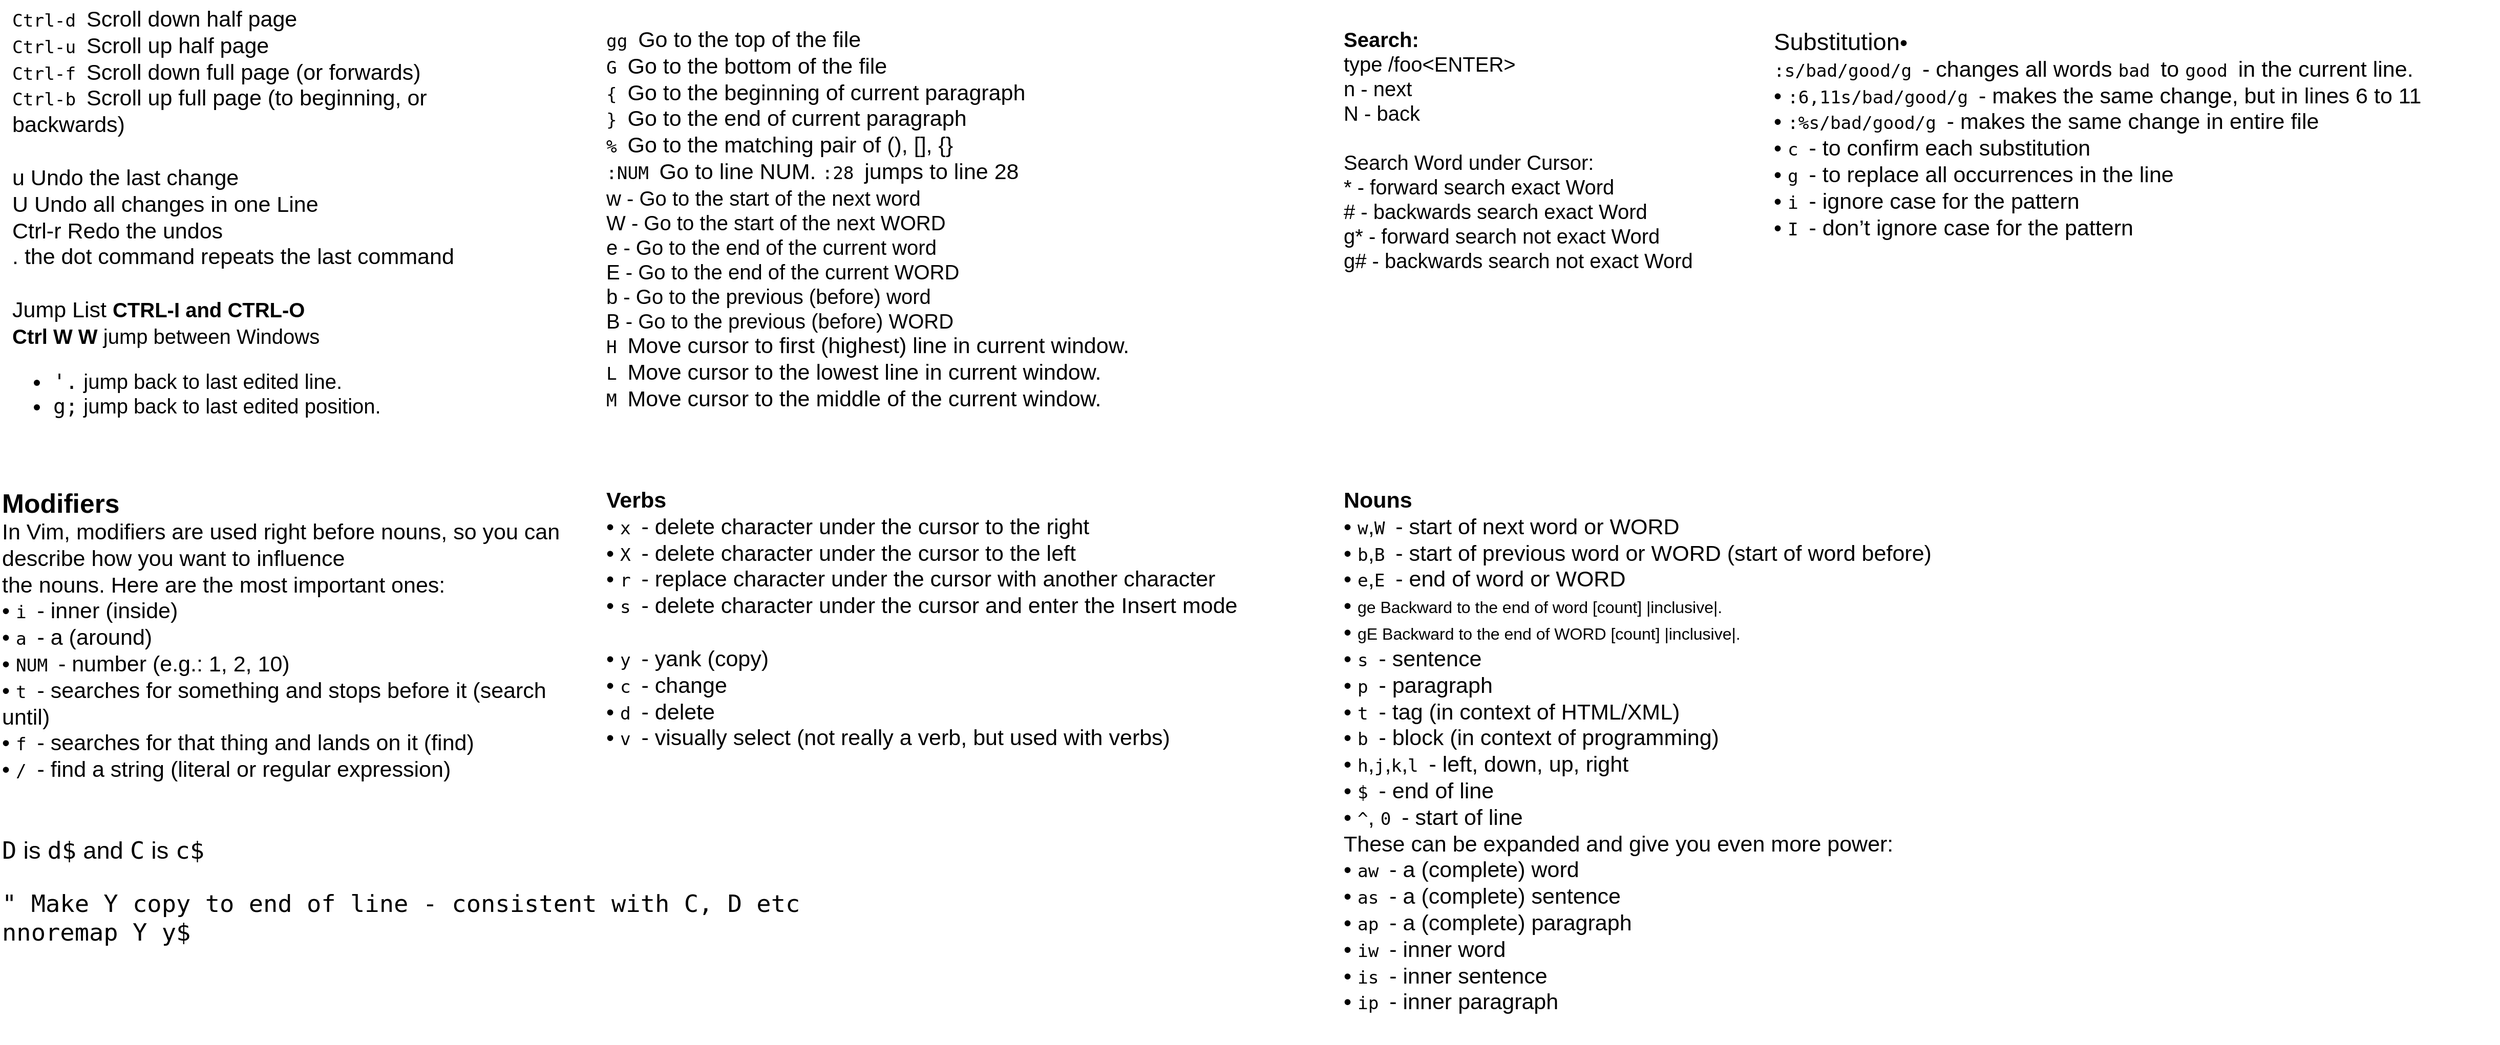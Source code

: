 <mxfile version="18.0.6" type="github">
  <diagram id="BKyIBWXtHGFlfNe0NvQe" name="Page-1">
    <mxGraphModel dx="2873" dy="895" grid="1" gridSize="10" guides="1" tooltips="1" connect="1" arrows="1" fold="1" page="1" pageScale="1" pageWidth="1200" pageHeight="1920" math="0" shadow="0">
      <root>
        <mxCell id="0" />
        <mxCell id="1" parent="0" />
        <mxCell id="8CGCrLb8g6kRV5iT2Z4M-1" value="&lt;span id=&quot;page83R_mcid0&quot; class=&quot;markedContent&quot;&gt;&lt;span dir=&quot;ltr&quot; role=&quot;presentation&quot; style=&quot;left: 432.062px; top: 975.071px; font-size: 17.215px; font-family: monospace; transform: scaleX(1.0);&quot;&gt;gg&lt;/span&gt;&lt;span dir=&quot;ltr&quot; role=&quot;presentation&quot; style=&quot;left: 452.79px; top: 975.071px; font-size: 17.215px; font-family: monospace;&quot;&gt; &lt;/span&gt;&lt;span dir=&quot;ltr&quot; role=&quot;presentation&quot; style=&quot;left: 582.403px; top: 971.772px; font-size: 21.519px; font-family: sans-serif; transform: scaleX(1.007);&quot;&gt;Go to the top of the file&lt;/span&gt;&lt;br role=&quot;presentation&quot;&gt;&lt;span dir=&quot;ltr&quot; role=&quot;presentation&quot; style=&quot;left: 432.062px; top: 1005.2px; font-size: 17.215px; font-family: monospace;&quot;&gt;G&lt;/span&gt;&lt;span dir=&quot;ltr&quot; role=&quot;presentation&quot; style=&quot;left: 442.426px; top: 1005.2px; font-size: 17.215px; font-family: monospace;&quot;&gt; &lt;/span&gt;&lt;span dir=&quot;ltr&quot; role=&quot;presentation&quot; style=&quot;left: 582.403px; top: 1001.9px; font-size: 21.519px; font-family: sans-serif; transform: scaleX(1.004);&quot;&gt;Go to the bottom of the file&lt;/span&gt;&lt;br role=&quot;presentation&quot;&gt;&lt;span dir=&quot;ltr&quot; role=&quot;presentation&quot; style=&quot;left: 432.062px; top: 1035.33px; font-size: 17.215px; font-family: monospace;&quot;&gt;{&lt;/span&gt;&lt;span dir=&quot;ltr&quot; role=&quot;presentation&quot; style=&quot;left: 442.426px; top: 1035.33px; font-size: 17.215px; font-family: monospace;&quot;&gt; &lt;/span&gt;&lt;span dir=&quot;ltr&quot; role=&quot;presentation&quot; style=&quot;left: 582.403px; top: 1032.03px; font-size: 21.519px; font-family: sans-serif; transform: scaleX(1.021);&quot;&gt;Go to the beginning of current paragraph&lt;/span&gt;&lt;br role=&quot;presentation&quot;&gt;&lt;span dir=&quot;ltr&quot; role=&quot;presentation&quot; style=&quot;left: 432.062px; top: 1065.45px; font-size: 17.215px; font-family: monospace;&quot;&gt;}&lt;/span&gt;&lt;span dir=&quot;ltr&quot; role=&quot;presentation&quot; style=&quot;left: 442.426px; top: 1065.45px; font-size: 17.215px; font-family: monospace;&quot;&gt; &lt;/span&gt;&lt;span dir=&quot;ltr&quot; role=&quot;presentation&quot; style=&quot;left: 582.403px; top: 1062.15px; font-size: 21.519px; font-family: sans-serif; transform: scaleX(1.018);&quot;&gt;Go to the end of current paragraph&lt;/span&gt;&lt;br role=&quot;presentation&quot;&gt;&lt;span dir=&quot;ltr&quot; role=&quot;presentation&quot; style=&quot;left: 432.062px; top: 1095.58px; font-size: 17.215px; font-family: monospace;&quot;&gt;%&lt;/span&gt;&lt;span dir=&quot;ltr&quot; role=&quot;presentation&quot; style=&quot;left: 442.426px; top: 1095.58px; font-size: 17.215px; font-family: monospace;&quot;&gt; &lt;/span&gt;&lt;span dir=&quot;ltr&quot; role=&quot;presentation&quot; style=&quot;left: 582.403px; top: 1092.28px; font-size: 21.519px; font-family: sans-serif; transform: scaleX(1.01);&quot;&gt;Go to the matching pair of (), [], {}&lt;/span&gt;&lt;br role=&quot;presentation&quot;&gt;&lt;span dir=&quot;ltr&quot; role=&quot;presentation&quot; style=&quot;left: 432.062px; top: 1155.83px; font-size: 17.215px; font-family: monospace; transform: scaleX(1.0);&quot;&gt;:NUM&lt;/span&gt;&lt;span dir=&quot;ltr&quot; role=&quot;presentation&quot; style=&quot;left: 473.517px; top: 1155.83px; font-size: 17.215px; font-family: monospace;&quot;&gt; &lt;/span&gt;&lt;span dir=&quot;ltr&quot; role=&quot;presentation&quot; style=&quot;left: 582.403px; top: 1152.53px; font-size: 21.519px; font-family: sans-serif; transform: scaleX(1.062);&quot;&gt;Go to line NUM.&lt;/span&gt;&lt;span dir=&quot;ltr&quot; role=&quot;presentation&quot; style=&quot;left: 760.904px; top: 1152.53px; font-size: 21.519px; font-family: sans-serif;&quot;&gt; &lt;/span&gt;&lt;span dir=&quot;ltr&quot; role=&quot;presentation&quot; style=&quot;left: 767.748px; top: 1155.83px; font-size: 17.215px; font-family: monospace; transform: scaleX(1.0);&quot;&gt;:28&lt;/span&gt;&lt;span dir=&quot;ltr&quot; role=&quot;presentation&quot; style=&quot;left: 798.839px; top: 1155.83px; font-size: 17.215px; font-family: monospace;&quot;&gt; &lt;/span&gt;&lt;span dir=&quot;ltr&quot; role=&quot;presentation&quot; style=&quot;left: 805.682px; top: 1152.53px; font-size: 21.519px; font-family: sans-serif; transform: scaleX(1.011);&quot;&gt;jumps to line 28&lt;/span&gt;&lt;/span&gt;&lt;div style=&quot;font-size: 20px;&quot;&gt;&lt;font style=&quot;font-size: 20px;&quot;&gt;&lt;span id=&quot;page80R_mcid0&quot; class=&quot;markedContent&quot;&gt;&lt;span dir=&quot;ltr&quot; role=&quot;presentation&quot; style=&quot;left: 501.065px; top: 930.726px;&quot;&gt;w&lt;/span&gt;&lt;span dir=&quot;ltr&quot; role=&quot;presentation&quot; style=&quot;left: 511.429px; top: 930.726px;&quot;&gt; - &lt;/span&gt;&lt;span dir=&quot;ltr&quot; role=&quot;presentation&quot; style=&quot;left: 574.171px; top: 927.427px; transform: scaleX(1.005);&quot;&gt;Go to the start of the next&lt;/span&gt;&lt;span dir=&quot;ltr&quot; role=&quot;presentation&quot; style=&quot;left: 857.234px; top: 927.427px;&quot;&gt; &lt;/span&gt;&lt;span dir=&quot;ltr&quot; role=&quot;presentation&quot; style=&quot;left: 864.077px; top: 927.427px;&quot;&gt;w&lt;/span&gt;&lt;span dir=&quot;ltr&quot; role=&quot;presentation&quot; style=&quot;left: 882.605px; top: 927.427px; transform: scaleX(1.049);&quot;&gt;ord&lt;/span&gt;&lt;br role=&quot;presentation&quot;&gt;&lt;span dir=&quot;ltr&quot; role=&quot;presentation&quot; style=&quot;left: 501.065px; top: 960.854px;&quot;&gt;W&lt;/span&gt;&lt;span dir=&quot;ltr&quot; role=&quot;presentation&quot; style=&quot;left: 511.429px; top: 960.854px;&quot;&gt; - &lt;/span&gt;&lt;span dir=&quot;ltr&quot; role=&quot;presentation&quot; style=&quot;left: 574.171px; top: 957.554px; transform: scaleX(1.005);&quot;&gt;Go to the start of the next&lt;/span&gt;&lt;span dir=&quot;ltr&quot; role=&quot;presentation&quot; style=&quot;left: 857.234px; top: 957.554px;&quot;&gt; &lt;/span&gt;&lt;span dir=&quot;ltr&quot; role=&quot;presentation&quot; style=&quot;left: 864.077px; top: 957.554px;&quot;&gt;W&lt;/span&gt;&lt;span dir=&quot;ltr&quot; role=&quot;presentation&quot; style=&quot;left: 888.245px; top: 957.554px; transform: scaleX(1.055);&quot;&gt;ORD&lt;/span&gt;&lt;br role=&quot;presentation&quot;&gt;&lt;span dir=&quot;ltr&quot; role=&quot;presentation&quot; style=&quot;left: 501.065px; top: 990.981px;&quot;&gt;e&lt;/span&gt;&lt;span dir=&quot;ltr&quot; role=&quot;presentation&quot; style=&quot;left: 511.429px; top: 990.981px;&quot;&gt; &lt;/span&gt;&lt;span dir=&quot;ltr&quot; role=&quot;presentation&quot; style=&quot;left: 574.171px; top: 987.681px; transform: scaleX(1.003);&quot;&gt;- Go to the&lt;/span&gt;&lt;span dir=&quot;ltr&quot; role=&quot;presentation&quot; style=&quot;left: 674.859px; top: 987.681px;&quot;&gt; &lt;/span&gt;&lt;span dir=&quot;ltr&quot; role=&quot;presentation&quot; style=&quot;left: 681.703px; top: 987.681px;&quot;&gt;e&lt;/span&gt;&lt;span dir=&quot;ltr&quot; role=&quot;presentation&quot; style=&quot;left: 695.39px; top: 987.681px; transform: scaleX(1.026);&quot;&gt;nd of the current&lt;/span&gt;&lt;span dir=&quot;ltr&quot; role=&quot;presentation&quot; style=&quot;left: 881.445px; top: 987.681px;&quot;&gt; &lt;/span&gt;&lt;span dir=&quot;ltr&quot; role=&quot;presentation&quot; style=&quot;left: 888.288px; top: 987.681px; transform: scaleX(1.121);&quot;&gt;word&lt;/span&gt;&lt;br role=&quot;presentation&quot;&gt;&lt;span dir=&quot;ltr&quot; role=&quot;presentation&quot; style=&quot;left: 501.065px; top: 1021.11px;&quot;&gt;E&lt;/span&gt;&lt;span dir=&quot;ltr&quot; role=&quot;presentation&quot; style=&quot;left: 511.429px; top: 1021.11px;&quot;&gt; - &lt;/span&gt;&lt;span dir=&quot;ltr&quot; role=&quot;presentation&quot; style=&quot;left: 574.171px; top: 1017.81px; transform: scaleX(1.003);&quot;&gt;Go to the&lt;/span&gt;&lt;span dir=&quot;ltr&quot; role=&quot;presentation&quot; style=&quot;left: 674.859px; top: 1017.81px;&quot;&gt; &lt;/span&gt;&lt;span dir=&quot;ltr&quot; role=&quot;presentation&quot; style=&quot;left: 681.703px; top: 1017.81px;&quot;&gt;e&lt;/span&gt;&lt;span dir=&quot;ltr&quot; role=&quot;presentation&quot; style=&quot;left: 695.39px; top: 1017.81px; transform: scaleX(1.026);&quot;&gt;nd of the current&lt;/span&gt;&lt;span dir=&quot;ltr&quot; role=&quot;presentation&quot; style=&quot;left: 881.445px; top: 1017.81px;&quot;&gt; &lt;/span&gt;&lt;span dir=&quot;ltr&quot; role=&quot;presentation&quot; style=&quot;left: 888.288px; top: 1017.81px; transform: scaleX(1.14);&quot;&gt;WORD&lt;/span&gt;&lt;br role=&quot;presentation&quot;&gt;&lt;span dir=&quot;ltr&quot; role=&quot;presentation&quot; style=&quot;left: 501.065px; top: 1051.24px;&quot;&gt;b&lt;/span&gt;&lt;span dir=&quot;ltr&quot; role=&quot;presentation&quot; style=&quot;left: 511.429px; top: 1051.24px;&quot;&gt; - &lt;/span&gt;&lt;span dir=&quot;ltr&quot; role=&quot;presentation&quot; style=&quot;left: 574.171px; top: 1047.94px; transform: scaleX(1.009);&quot;&gt;Go to the previous (&lt;/span&gt;&lt;span dir=&quot;ltr&quot; role=&quot;presentation&quot; style=&quot;left: 790.632px; top: 1047.94px;&quot;&gt;b&lt;/span&gt;&lt;span dir=&quot;ltr&quot; role=&quot;presentation&quot; style=&quot;left: 805.675px; top: 1047.94px; transform: scaleX(1.017);&quot;&gt;efore)&lt;/span&gt;&lt;span dir=&quot;ltr&quot; role=&quot;presentation&quot; style=&quot;left: 870.749px; top: 1047.94px;&quot;&gt; &lt;/span&gt;&lt;span dir=&quot;ltr&quot; role=&quot;presentation&quot; style=&quot;left: 877.591px; top: 1047.94px; transform: scaleX(1.121);&quot;&gt;word&lt;/span&gt;&lt;br role=&quot;presentation&quot;&gt;&lt;span dir=&quot;ltr&quot; role=&quot;presentation&quot; style=&quot;left: 501.065px; top: 1081.36px;&quot;&gt;B&lt;/span&gt;&lt;span dir=&quot;ltr&quot; role=&quot;presentation&quot; style=&quot;left: 511.429px; top: 1081.36px;&quot;&gt; - &lt;/span&gt;&lt;span dir=&quot;ltr&quot; role=&quot;presentation&quot; style=&quot;left: 574.171px; top: 1078.06px; transform: scaleX(1.009);&quot;&gt;Go to the previous (&lt;/span&gt;&lt;span dir=&quot;ltr&quot; role=&quot;presentation&quot; style=&quot;left: 790.632px; top: 1078.06px;&quot;&gt;b&lt;/span&gt;&lt;span dir=&quot;ltr&quot; role=&quot;presentation&quot; style=&quot;left: 805.675px; top: 1078.06px; transform: scaleX(1.017);&quot;&gt;efore)&lt;/span&gt;&lt;span dir=&quot;ltr&quot; role=&quot;presentation&quot; style=&quot;left: 870.749px; top: 1078.06px;&quot;&gt; &lt;/span&gt;&lt;span dir=&quot;ltr&quot; role=&quot;presentation&quot; style=&quot;left: 877.591px; top: 1078.06px; transform: scaleX(1.14);&quot;&gt;WORD&lt;/span&gt;&lt;/span&gt;&lt;/font&gt;&lt;/div&gt;&lt;div style=&quot;font-size: 20px;&quot;&gt;&lt;span id=&quot;page83R_mcid0&quot; class=&quot;markedContent&quot;&gt;&lt;span dir=&quot;ltr&quot; role=&quot;presentation&quot; style=&quot;left: 406.918px; top: 1451.77px; font-size: 17.215px; font-family: monospace;&quot;&gt;H&lt;/span&gt;&lt;span dir=&quot;ltr&quot; role=&quot;presentation&quot; style=&quot;left: 417.281px; top: 1451.77px; font-size: 17.215px; font-family: monospace;&quot;&gt; &lt;/span&gt;&lt;span dir=&quot;ltr&quot; role=&quot;presentation&quot; style=&quot;left: 480.026px; top: 1448.47px; font-size: 21.519px; font-family: sans-serif; transform: scaleX(1.033);&quot;&gt;Move cursor to first (&lt;/span&gt;&lt;span dir=&quot;ltr&quot; role=&quot;presentation&quot; style=&quot;left: 712.087px; top: 1448.47px; font-size: 21.519px; font-family: sans-serif;&quot;&gt;h&lt;/span&gt;&lt;span dir=&quot;ltr&quot; role=&quot;presentation&quot; style=&quot;left: 727.733px; top: 1448.47px; font-size: 21.519px; font-family: sans-serif; transform: scaleX(1.03);&quot;&gt;ighest) line in current window.&lt;/span&gt;&lt;br role=&quot;presentation&quot;&gt;&lt;span dir=&quot;ltr&quot; role=&quot;presentation&quot; style=&quot;left: 406.918px; top: 1481.9px; font-size: 17.215px; font-family: monospace;&quot;&gt;L&lt;/span&gt;&lt;span dir=&quot;ltr&quot; role=&quot;presentation&quot; style=&quot;left: 417.281px; top: 1481.9px; font-size: 17.215px; font-family: monospace;&quot;&gt; &lt;/span&gt;&lt;span dir=&quot;ltr&quot; role=&quot;presentation&quot; style=&quot;left: 480.026px; top: 1478.6px; font-size: 21.519px; font-family: sans-serif; transform: scaleX(1.025);&quot;&gt;Move cursor to the&lt;/span&gt;&lt;span dir=&quot;ltr&quot; role=&quot;presentation&quot; style=&quot;left: 687.772px; top: 1478.6px; font-size: 21.519px; font-family: sans-serif;&quot;&gt; &lt;/span&gt;&lt;span dir=&quot;ltr&quot; role=&quot;presentation&quot; style=&quot;left: 694.615px; top: 1478.6px; font-size: 21.519px; font-family: sans-serif;&quot;&gt;l&lt;/span&gt;&lt;span dir=&quot;ltr&quot; role=&quot;presentation&quot; style=&quot;left: 702.792px; top: 1478.6px; font-size: 21.519px; font-family: sans-serif; transform: scaleX(1.029);&quot;&gt;owest line in current window.&lt;/span&gt;&lt;br role=&quot;presentation&quot;&gt;&lt;span dir=&quot;ltr&quot; role=&quot;presentation&quot; style=&quot;left: 406.918px; top: 1512.03px; font-size: 17.215px; font-family: monospace;&quot;&gt;M&lt;/span&gt;&lt;span dir=&quot;ltr&quot; role=&quot;presentation&quot; style=&quot;left: 417.281px; top: 1512.03px; font-size: 17.215px; font-family: monospace;&quot;&gt; &lt;/span&gt;&lt;span dir=&quot;ltr&quot; role=&quot;presentation&quot; style=&quot;left: 480.026px; top: 1508.73px; font-size: 21.519px; font-family: sans-serif; transform: scaleX(1.025);&quot;&gt;Move cursor to the&lt;/span&gt;&lt;span dir=&quot;ltr&quot; role=&quot;presentation&quot; style=&quot;left: 687.772px; top: 1508.73px; font-size: 21.519px; font-family: sans-serif;&quot;&gt; &lt;/span&gt;&lt;span dir=&quot;ltr&quot; role=&quot;presentation&quot; style=&quot;left: 694.615px; top: 1508.73px; font-size: 21.519px; font-family: sans-serif;&quot;&gt;m&lt;/span&gt;&lt;span dir=&quot;ltr&quot; role=&quot;presentation&quot; style=&quot;left: 717.382px; top: 1508.73px; font-size: 21.519px; font-family: sans-serif; transform: scaleX(1.027);&quot;&gt;iddle of the current window.&lt;/span&gt;&lt;/span&gt;&lt;font style=&quot;font-size: 20px;&quot;&gt;&lt;span id=&quot;page80R_mcid0&quot; class=&quot;markedContent&quot;&gt;&lt;span dir=&quot;ltr&quot; role=&quot;presentation&quot; style=&quot;left: 877.591px; top: 1078.06px; transform: scaleX(1.14);&quot;&gt;&lt;/span&gt;&lt;/span&gt;&lt;/font&gt;&lt;/div&gt;&lt;div&gt;&lt;span id=&quot;page80R_mcid0&quot; class=&quot;markedContent&quot;&gt;&lt;span dir=&quot;ltr&quot; role=&quot;presentation&quot; style=&quot;left: 501.065px; top: 930.726px; font-size: 17.215px; font-family: monospace;&quot;&gt;&lt;/span&gt;&lt;span dir=&quot;ltr&quot; role=&quot;presentation&quot; style=&quot;left: 877.591px; top: 1078.06px; font-size: 21.519px; font-family: sans-serif; transform: scaleX(1.14);&quot;&gt;&lt;/span&gt;&lt;/span&gt;&lt;/div&gt;" style="text;html=1;strokeColor=none;fillColor=none;align=left;verticalAlign=top;whiteSpace=wrap;rounded=0;" parent="1" vertex="1">
          <mxGeometry x="-400" y="40" width="710" height="600" as="geometry" />
        </mxCell>
        <mxCell id="8CGCrLb8g6kRV5iT2Z4M-2" value="&lt;div style=&quot;font-size: 20px;&quot;&gt;&lt;span id=&quot;page83R_mcid0&quot; class=&quot;markedContent&quot;&gt;&lt;span dir=&quot;ltr&quot; role=&quot;presentation&quot; style=&quot;left: 404.057px; top: 554.138px; font-size: 17.215px; font-family: monospace; transform: scaleX(1.0);&quot;&gt;Ctrl-d&lt;/span&gt;&lt;span dir=&quot;ltr&quot; role=&quot;presentation&quot; style=&quot;left: 466.239px; top: 554.138px; font-size: 17.215px; font-family: monospace;&quot;&gt; &lt;/span&gt;&lt;span dir=&quot;ltr&quot; role=&quot;presentation&quot; style=&quot;left: 538.258px; top: 550.838px; font-size: 21.519px; font-family: sans-serif; transform: scaleX(1.082);&quot;&gt;Scroll&lt;/span&gt;&lt;span dir=&quot;ltr&quot; role=&quot;presentation&quot; style=&quot;left: 602.062px; top: 550.838px; font-size: 21.519px; font-family: sans-serif;&quot;&gt; &lt;/span&gt;&lt;span dir=&quot;ltr&quot; role=&quot;presentation&quot; style=&quot;left: 608.904px; top: 550.838px; font-size: 21.519px; font-family: sans-serif;&quot;&gt;d&lt;/span&gt;&lt;span dir=&quot;ltr&quot; role=&quot;presentation&quot; style=&quot;left: 623.947px; top: 550.838px; font-size: 21.519px; font-family: sans-serif; transform: scaleX(1.009);&quot;&gt;own half page&lt;/span&gt;&lt;br role=&quot;presentation&quot;&gt;&lt;span dir=&quot;ltr&quot; role=&quot;presentation&quot; style=&quot;left: 404.057px; top: 584.265px; font-size: 17.215px; font-family: monospace; transform: scaleX(1.0);&quot;&gt;Ctrl-u&lt;/span&gt;&lt;span dir=&quot;ltr&quot; role=&quot;presentation&quot; style=&quot;left: 466.239px; top: 584.265px; font-size: 17.215px; font-family: monospace;&quot;&gt; &lt;/span&gt;&lt;span dir=&quot;ltr&quot; role=&quot;presentation&quot; style=&quot;left: 538.258px; top: 580.965px; font-size: 21.519px; font-family: sans-serif; transform: scaleX(1.082);&quot;&gt;Scroll&lt;/span&gt;&lt;span dir=&quot;ltr&quot; role=&quot;presentation&quot; style=&quot;left: 602.062px; top: 580.965px; font-size: 21.519px; font-family: sans-serif;&quot;&gt; &lt;/span&gt;&lt;span dir=&quot;ltr&quot; role=&quot;presentation&quot; style=&quot;left: 608.904px; top: 580.965px; font-size: 21.519px; font-family: sans-serif;&quot;&gt;u&lt;/span&gt;&lt;span dir=&quot;ltr&quot; role=&quot;presentation&quot; style=&quot;left: 624.55px; top: 580.965px; font-size: 21.519px; font-family: sans-serif; transform: scaleX(1.006);&quot;&gt;p half page&lt;/span&gt;&lt;br role=&quot;presentation&quot;&gt;&lt;span dir=&quot;ltr&quot; role=&quot;presentation&quot; style=&quot;left: 404.057px; top: 614.392px; font-size: 17.215px; font-family: monospace; transform: scaleX(1.0);&quot;&gt;Ctrl-f&lt;/span&gt;&lt;span dir=&quot;ltr&quot; role=&quot;presentation&quot; style=&quot;left: 466.239px; top: 614.392px; font-size: 17.215px; font-family: monospace;&quot;&gt; &lt;/span&gt;&lt;span dir=&quot;ltr&quot; role=&quot;presentation&quot; style=&quot;left: 538.258px; top: 611.092px; font-size: 21.519px; font-family: sans-serif; transform: scaleX(1.047);&quot;&gt;Scroll down&lt;/span&gt;&lt;span dir=&quot;ltr&quot; role=&quot;presentation&quot; style=&quot;left: 667.91px; top: 611.092px; font-size: 21.519px; font-family: sans-serif;&quot;&gt; &lt;/span&gt;&lt;span dir=&quot;ltr&quot; role=&quot;presentation&quot; style=&quot;left: 674.753px; top: 611.092px; font-size: 21.519px; font-family: sans-serif;&quot;&gt;f&lt;/span&gt;&lt;span dir=&quot;ltr&quot; role=&quot;presentation&quot; style=&quot;left: 684.005px; top: 611.092px; font-size: 21.519px; font-family: sans-serif; transform: scaleX(1.022);&quot;&gt;ull page (or&lt;/span&gt;&lt;span dir=&quot;ltr&quot; role=&quot;presentation&quot; style=&quot;left: 810.064px; top: 611.092px; font-size: 21.519px; font-family: sans-serif;&quot;&gt; &lt;/span&gt;&lt;span dir=&quot;ltr&quot; role=&quot;presentation&quot; style=&quot;left: 816.907px; top: 611.092px; font-size: 21.519px; font-family: sans-serif;&quot;&gt;f&lt;/span&gt;&lt;span dir=&quot;ltr&quot; role=&quot;presentation&quot; style=&quot;left: 826.162px; top: 611.092px; font-size: 21.519px; font-family: sans-serif; transform: scaleX(1.036);&quot;&gt;orwards)&lt;/span&gt;&lt;br role=&quot;presentation&quot;&gt;&lt;span dir=&quot;ltr&quot; role=&quot;presentation&quot; style=&quot;left: 404.057px; top: 644.519px; font-size: 17.215px; font-family: monospace; transform: scaleX(1.0);&quot;&gt;Ctrl-b&lt;/span&gt;&lt;span dir=&quot;ltr&quot; role=&quot;presentation&quot; style=&quot;left: 466.239px; top: 644.519px; font-size: 17.215px; font-family: monospace;&quot;&gt; &lt;/span&gt;&lt;span dir=&quot;ltr&quot; role=&quot;presentation&quot; style=&quot;left: 538.258px; top: 641.22px; font-size: 21.519px; font-family: sans-serif; transform: scaleX(1.03);&quot;&gt;Scroll up full page (to&lt;/span&gt;&lt;span dir=&quot;ltr&quot; role=&quot;presentation&quot; style=&quot;left: 775.764px; top: 641.22px; font-size: 21.519px; font-family: sans-serif;&quot;&gt; &lt;/span&gt;&lt;span dir=&quot;ltr&quot; role=&quot;presentation&quot; style=&quot;left: 782.606px; top: 641.22px; font-size: 21.519px; font-family: sans-serif;&quot;&gt;b&lt;/span&gt;&lt;span dir=&quot;ltr&quot; role=&quot;presentation&quot; style=&quot;left: 797.65px; top: 641.22px; font-size: 21.519px; font-family: sans-serif; transform: scaleX(1.027);&quot;&gt;eginning, or&lt;/span&gt;&lt;span dir=&quot;ltr&quot; role=&quot;presentation&quot; style=&quot;left: 930.207px; top: 641.22px; font-size: 21.519px; font-family: sans-serif;&quot;&gt; &lt;/span&gt;&lt;span dir=&quot;ltr&quot; role=&quot;presentation&quot; style=&quot;left: 937.049px; top: 641.22px; font-size: 21.519px; font-family: sans-serif;&quot;&gt;b&lt;/span&gt;&lt;span dir=&quot;ltr&quot; role=&quot;presentation&quot; style=&quot;left: 952.092px; top: 641.22px; font-size: 21.519px; font-family: sans-serif; transform: scaleX(1.024);&quot;&gt;ackwards)&lt;/span&gt;&lt;/span&gt;&lt;/div&gt;&lt;div style=&quot;font-size: 20px;&quot;&gt;&lt;span id=&quot;page83R_mcid0&quot; class=&quot;markedContent&quot;&gt;&lt;span dir=&quot;ltr&quot; role=&quot;presentation&quot; style=&quot;left: 952.092px; top: 641.22px; font-size: 21.519px; font-family: sans-serif; transform: scaleX(1.024);&quot;&gt;&lt;br&gt;&lt;/span&gt;&lt;/span&gt;&lt;/div&gt;&lt;div style=&quot;font-size: 20px;&quot;&gt;&lt;span id=&quot;page83R_mcid0&quot; class=&quot;markedContent&quot;&gt;&lt;span dir=&quot;ltr&quot; role=&quot;presentation&quot; style=&quot;left: 952.092px; top: 641.22px; font-size: 21.519px; font-family: sans-serif; transform: scaleX(1.024);&quot;&gt;u Undo the last change&lt;/span&gt;&lt;/span&gt;&lt;/div&gt;&lt;div style=&quot;font-size: 20px;&quot;&gt;&lt;span id=&quot;page83R_mcid0&quot; class=&quot;markedContent&quot;&gt;&lt;span dir=&quot;ltr&quot; role=&quot;presentation&quot; style=&quot;left: 952.092px; top: 641.22px; font-size: 21.519px; font-family: sans-serif; transform: scaleX(1.024);&quot;&gt;U Undo all changes in one Line&lt;/span&gt;&lt;/span&gt;&lt;/div&gt;&lt;div style=&quot;font-size: 20px;&quot;&gt;&lt;span id=&quot;page83R_mcid0&quot; class=&quot;markedContent&quot;&gt;&lt;span dir=&quot;ltr&quot; role=&quot;presentation&quot; style=&quot;left: 952.092px; top: 641.22px; font-size: 21.519px; font-family: sans-serif; transform: scaleX(1.024);&quot;&gt;Ctrl-r Redo the undos&lt;br&gt;&lt;/span&gt;&lt;/span&gt;&lt;/div&gt;&lt;div style=&quot;font-size: 20px;&quot;&gt;&lt;span id=&quot;page83R_mcid0&quot; class=&quot;markedContent&quot;&gt;&lt;span dir=&quot;ltr&quot; role=&quot;presentation&quot; style=&quot;left: 952.092px; top: 641.22px; font-size: 21.519px; font-family: sans-serif; transform: scaleX(1.024);&quot;&gt;. the dot command repeats the last command&lt;/span&gt;&lt;/span&gt;&lt;/div&gt;&lt;div style=&quot;font-size: 20px;&quot;&gt;&lt;span id=&quot;page83R_mcid0&quot; class=&quot;markedContent&quot;&gt;&lt;span dir=&quot;ltr&quot; role=&quot;presentation&quot; style=&quot;left: 952.092px; top: 641.22px; font-size: 21.519px; font-family: sans-serif; transform: scaleX(1.024);&quot;&gt;&lt;br&gt;&lt;/span&gt;&lt;/span&gt;&lt;/div&gt;&lt;div style=&quot;font-size: 20px;&quot;&gt;&lt;span id=&quot;page83R_mcid0&quot; class=&quot;markedContent&quot;&gt;&lt;span dir=&quot;ltr&quot; role=&quot;presentation&quot; style=&quot;left: 952.092px; top: 641.22px; font-size: 21.519px; font-family: sans-serif; transform: scaleX(1.024);&quot;&gt;Jump List &lt;/span&gt;&lt;/span&gt;&lt;span class=&quot;ILfuVd&quot;&gt;&lt;span class=&quot;hgKElc&quot;&gt;&lt;b&gt;CTRL-I and CTRL-O&lt;/b&gt;&lt;/span&gt;&lt;/span&gt;&lt;/div&gt;&lt;div style=&quot;font-size: 20px;&quot;&gt;&lt;span class=&quot;ILfuVd&quot;&gt;&lt;span class=&quot;hgKElc&quot;&gt;&lt;b&gt;Ctrl W W &lt;/b&gt;jump between Windows&lt;/span&gt;&lt;/span&gt;&lt;/div&gt;&lt;div style=&quot;font-size: 20px;&quot;&gt;&lt;ul&gt;&lt;li&gt;&lt;code&gt;&#39;.&lt;/code&gt; jump back to last edited line.&lt;/li&gt;&lt;li&gt;&lt;code&gt;g;&lt;/code&gt; jump back to last edited position.&lt;/li&gt;&lt;/ul&gt;&lt;span class=&quot;ILfuVd&quot;&gt;&lt;span class=&quot;hgKElc&quot;&gt;&lt;/span&gt;&lt;/span&gt;&lt;span id=&quot;page83R_mcid0&quot; class=&quot;markedContent&quot;&gt;&lt;span dir=&quot;ltr&quot; role=&quot;presentation&quot; style=&quot;left: 952.092px; top: 641.22px; font-size: 21.519px; font-family: sans-serif; transform: scaleX(1.024);&quot;&gt;&lt;/span&gt;&lt;/span&gt;&lt;/div&gt;&lt;div style=&quot;font-size: 20px;&quot;&gt;&lt;span id=&quot;page83R_mcid0&quot; class=&quot;markedContent&quot;&gt;&lt;span dir=&quot;ltr&quot; role=&quot;presentation&quot; style=&quot;left: 952.092px; top: 641.22px; font-size: 21.519px; font-family: sans-serif; transform: scaleX(1.024);&quot;&gt;&lt;br&gt;&lt;/span&gt;&lt;/span&gt;&lt;/div&gt;" style="text;html=1;strokeColor=none;fillColor=none;align=left;verticalAlign=top;whiteSpace=wrap;rounded=0;fontFamily=Helvetica;fontSize=20;" parent="1" vertex="1">
          <mxGeometry x="-980" y="20" width="520" height="440" as="geometry" />
        </mxCell>
        <mxCell id="8CGCrLb8g6kRV5iT2Z4M-3" value="&lt;div&gt;&lt;b&gt;Search:&lt;/b&gt;&lt;/div&gt;&lt;div&gt;type /foo&amp;lt;ENTER&amp;gt;&lt;/div&gt;&lt;div&gt;n - next&lt;/div&gt;&lt;div&gt;N - back&lt;/div&gt;&lt;div&gt;&lt;br&gt;&lt;/div&gt;&lt;div&gt;Search Word under Cursor: &lt;br&gt;&lt;/div&gt;&lt;div&gt;* - forward search exact Word&lt;/div&gt;&lt;div&gt;# - backwards search exact Word&lt;/div&gt;&lt;div&gt;g* - forward search not exact Word&lt;/div&gt;&lt;div&gt;g# - backwards search not exact Word&lt;br&gt;&lt;/div&gt;" style="text;html=1;strokeColor=none;fillColor=none;align=left;verticalAlign=top;whiteSpace=wrap;rounded=0;fontFamily=Helvetica;fontSize=20;" parent="1" vertex="1">
          <mxGeometry x="320" y="40" width="360" height="300" as="geometry" />
        </mxCell>
        <mxCell id="NnfQQq5t3lgXKnAAZFr9-1" value="&lt;div&gt;&lt;span id=&quot;page134R_mcid0&quot; class=&quot;markedContent&quot;&gt;&lt;span dir=&quot;ltr&quot; role=&quot;presentation&quot; style=&quot;left: 255.446px; top: 1316.2px; font-size: 21.519px; font-family: sans-serif;&quot;&gt;&lt;b&gt;Verbs&lt;/b&gt;&lt;br&gt;&lt;/span&gt;&lt;/span&gt;&lt;/div&gt;&lt;div&gt;&lt;span id=&quot;page134R_mcid0&quot; class=&quot;markedContent&quot;&gt;&lt;span dir=&quot;ltr&quot; role=&quot;presentation&quot; style=&quot;left: 255.446px; top: 1316.2px; font-size: 21.519px; font-family: sans-serif;&quot;&gt;•&lt;/span&gt;&lt;span dir=&quot;ltr&quot; role=&quot;presentation&quot; style=&quot;left: 268.143px; top: 1316.2px; font-size: 21.519px; font-family: sans-serif;&quot;&gt; &lt;/span&gt;&lt;span dir=&quot;ltr&quot; role=&quot;presentation&quot; style=&quot;left: 280.099px; top: 1319.5px; font-size: 17.215px; font-family: monospace;&quot;&gt;x&lt;/span&gt;&lt;span dir=&quot;ltr&quot; role=&quot;presentation&quot; style=&quot;left: 290.463px; top: 1319.5px; font-size: 17.215px; font-family: monospace;&quot;&gt; &lt;/span&gt;&lt;span dir=&quot;ltr&quot; role=&quot;presentation&quot; style=&quot;left: 297.305px; top: 1316.2px; font-size: 21.519px; font-family: sans-serif; transform: scaleX(1.018);&quot;&gt;- delete character under the cursor to the right&lt;/span&gt;&lt;/span&gt;&lt;/div&gt;&lt;div&gt;&lt;span id=&quot;page134R_mcid0&quot; class=&quot;markedContent&quot;&gt;&lt;/span&gt;&lt;/div&gt;&lt;span id=&quot;page134R_mcid0&quot; class=&quot;markedContent&quot;&gt;&lt;span dir=&quot;ltr&quot; role=&quot;presentation&quot; style=&quot;left: 255.446px; top: 1361.39px; font-size: 21.519px; font-family: sans-serif;&quot;&gt;•&lt;/span&gt;&lt;span dir=&quot;ltr&quot; role=&quot;presentation&quot; style=&quot;left: 268.143px; top: 1361.39px; font-size: 21.519px; font-family: sans-serif;&quot;&gt; &lt;/span&gt;&lt;span dir=&quot;ltr&quot; role=&quot;presentation&quot; style=&quot;left: 280.099px; top: 1364.69px; font-size: 17.215px; font-family: monospace;&quot;&gt;X&lt;/span&gt;&lt;span dir=&quot;ltr&quot; role=&quot;presentation&quot; style=&quot;left: 290.463px; top: 1364.69px; font-size: 17.215px; font-family: monospace;&quot;&gt; &lt;/span&gt;&lt;span dir=&quot;ltr&quot; role=&quot;presentation&quot; style=&quot;left: 297.305px; top: 1361.39px; font-size: 21.519px; font-family: sans-serif; transform: scaleX(1.016);&quot;&gt;- delete character under the cursor to the left&lt;/span&gt;&lt;br role=&quot;presentation&quot;&gt;&lt;span dir=&quot;ltr&quot; role=&quot;presentation&quot; style=&quot;left: 255.446px; top: 1406.58px; font-size: 21.519px; font-family: sans-serif;&quot;&gt;•&lt;/span&gt;&lt;span dir=&quot;ltr&quot; role=&quot;presentation&quot; style=&quot;left: 268.143px; top: 1406.58px; font-size: 21.519px; font-family: sans-serif;&quot;&gt; &lt;/span&gt;&lt;span dir=&quot;ltr&quot; role=&quot;presentation&quot; style=&quot;left: 280.099px; top: 1409.88px; font-size: 17.215px; font-family: monospace;&quot;&gt;r&lt;/span&gt;&lt;span dir=&quot;ltr&quot; role=&quot;presentation&quot; style=&quot;left: 290.463px; top: 1409.88px; font-size: 17.215px; font-family: monospace;&quot;&gt; &lt;/span&gt;&lt;span dir=&quot;ltr&quot; role=&quot;presentation&quot; style=&quot;left: 297.305px; top: 1406.58px; font-size: 21.519px; font-family: sans-serif; transform: scaleX(1.022);&quot;&gt;- replace character under the cursor with another character&lt;/span&gt;&lt;br role=&quot;presentation&quot;&gt;&lt;/span&gt;&lt;div&gt;&lt;span id=&quot;page134R_mcid0&quot; class=&quot;markedContent&quot;&gt;&lt;span dir=&quot;ltr&quot; role=&quot;presentation&quot; style=&quot;left: 255.446px; top: 1451.77px; font-size: 21.519px; font-family: sans-serif;&quot;&gt;•&lt;/span&gt;&lt;span dir=&quot;ltr&quot; role=&quot;presentation&quot; style=&quot;left: 268.143px; top: 1451.77px; font-size: 21.519px; font-family: sans-serif;&quot;&gt; &lt;/span&gt;&lt;span dir=&quot;ltr&quot; role=&quot;presentation&quot; style=&quot;left: 280.099px; top: 1455.07px; font-size: 17.215px; font-family: monospace;&quot;&gt;s&lt;/span&gt;&lt;span dir=&quot;ltr&quot; role=&quot;presentation&quot; style=&quot;left: 290.463px; top: 1455.07px; font-size: 17.215px; font-family: monospace;&quot;&gt; &lt;/span&gt;&lt;span dir=&quot;ltr&quot; role=&quot;presentation&quot; style=&quot;left: 297.305px; top: 1451.77px; font-size: 21.519px; font-family: sans-serif; transform: scaleX(1.014);&quot;&gt;- delete character under the cursor and enter the Insert mode&lt;/span&gt;&lt;/span&gt;&lt;/div&gt;&lt;div&gt;&lt;span id=&quot;page134R_mcid0&quot; class=&quot;markedContent&quot;&gt;&lt;span dir=&quot;ltr&quot; role=&quot;presentation&quot; style=&quot;left: 297.305px; top: 1451.77px; font-size: 21.519px; font-family: sans-serif; transform: scaleX(1.014);&quot;&gt;&lt;br&gt;&lt;/span&gt;&lt;/span&gt;&lt;/div&gt;&lt;div&gt;&lt;span id=&quot;page137R_mcid0&quot; class=&quot;markedContent&quot;&gt;&lt;span dir=&quot;ltr&quot; role=&quot;presentation&quot; style=&quot;left: 255.446px; top: 280.701px; font-size: 21.519px; font-family: sans-serif;&quot;&gt;•&lt;/span&gt;&lt;span dir=&quot;ltr&quot; role=&quot;presentation&quot; style=&quot;left: 268.143px; top: 280.701px; font-size: 21.519px; font-family: sans-serif;&quot;&gt; &lt;/span&gt;&lt;span dir=&quot;ltr&quot; role=&quot;presentation&quot; style=&quot;left: 280.099px; top: 284.001px; font-size: 17.215px; font-family: monospace;&quot;&gt;y&lt;/span&gt;&lt;span dir=&quot;ltr&quot; role=&quot;presentation&quot; style=&quot;left: 290.463px; top: 284.001px; font-size: 17.215px; font-family: monospace;&quot;&gt; &lt;/span&gt;&lt;span dir=&quot;ltr&quot; role=&quot;presentation&quot; style=&quot;left: 297.305px; top: 280.701px; font-size: 21.519px; font-family: sans-serif;&quot;&gt;-&lt;/span&gt;&lt;span dir=&quot;ltr&quot; role=&quot;presentation&quot; style=&quot;left: 304.578px; top: 280.701px; font-size: 21.519px; font-family: sans-serif;&quot;&gt; &lt;/span&gt;&lt;span dir=&quot;ltr&quot; role=&quot;presentation&quot; style=&quot;left: 311.422px; top: 280.701px; font-size: 21.519px; font-family: sans-serif;&quot;&gt;y&lt;/span&gt;&lt;span dir=&quot;ltr&quot; role=&quot;presentation&quot; style=&quot;left: 323.923px; top: 280.701px; font-size: 21.519px; font-family: sans-serif; transform: scaleX(1.0);&quot;&gt;ank (copy)&lt;/span&gt;&lt;br role=&quot;presentation&quot;&gt;&lt;span dir=&quot;ltr&quot; role=&quot;presentation&quot; style=&quot;left: 255.446px; top: 325.893px; font-size: 21.519px; font-family: sans-serif;&quot;&gt;•&lt;/span&gt;&lt;span dir=&quot;ltr&quot; role=&quot;presentation&quot; style=&quot;left: 268.143px; top: 325.893px; font-size: 21.519px; font-family: sans-serif;&quot;&gt; &lt;/span&gt;&lt;span dir=&quot;ltr&quot; role=&quot;presentation&quot; style=&quot;left: 280.099px; top: 329.193px; font-size: 17.215px; font-family: monospace;&quot;&gt;c&lt;/span&gt;&lt;span dir=&quot;ltr&quot; role=&quot;presentation&quot; style=&quot;left: 290.463px; top: 329.193px; font-size: 17.215px; font-family: monospace;&quot;&gt; &lt;/span&gt;&lt;span dir=&quot;ltr&quot; role=&quot;presentation&quot; style=&quot;left: 297.305px; top: 325.893px; font-size: 21.519px; font-family: sans-serif;&quot;&gt;-&lt;/span&gt;&lt;span dir=&quot;ltr&quot; role=&quot;presentation&quot; style=&quot;left: 304.578px; top: 325.893px; font-size: 21.519px; font-family: sans-serif;&quot;&gt; &lt;/span&gt;&lt;span dir=&quot;ltr&quot; role=&quot;presentation&quot; style=&quot;left: 311.422px; top: 325.893px; font-size: 21.519px; font-family: sans-serif;&quot;&gt;c&lt;/span&gt;&lt;span dir=&quot;ltr&quot; role=&quot;presentation&quot; style=&quot;left: 324.526px; top: 325.893px; font-size: 21.519px; font-family: sans-serif; transform: scaleX(0.996);&quot;&gt;hange&lt;/span&gt;&lt;br role=&quot;presentation&quot;&gt;&lt;span dir=&quot;ltr&quot; role=&quot;presentation&quot; style=&quot;left: 255.446px; top: 371.083px; font-size: 21.519px; font-family: sans-serif;&quot;&gt;•&lt;/span&gt;&lt;span dir=&quot;ltr&quot; role=&quot;presentation&quot; style=&quot;left: 268.143px; top: 371.083px; font-size: 21.519px; font-family: sans-serif;&quot;&gt; &lt;/span&gt;&lt;span dir=&quot;ltr&quot; role=&quot;presentation&quot; style=&quot;left: 280.099px; top: 374.382px; font-size: 17.215px; font-family: monospace;&quot;&gt;d&lt;/span&gt;&lt;span dir=&quot;ltr&quot; role=&quot;presentation&quot; style=&quot;left: 290.463px; top: 374.382px; font-size: 17.215px; font-family: monospace;&quot;&gt; &lt;/span&gt;&lt;span dir=&quot;ltr&quot; role=&quot;presentation&quot; style=&quot;left: 297.305px; top: 371.083px; font-size: 21.519px; font-family: sans-serif;&quot;&gt;-&lt;/span&gt;&lt;span dir=&quot;ltr&quot; role=&quot;presentation&quot; style=&quot;left: 304.578px; top: 371.083px; font-size: 21.519px; font-family: sans-serif;&quot;&gt; &lt;/span&gt;&lt;span dir=&quot;ltr&quot; role=&quot;presentation&quot; style=&quot;left: 311.422px; top: 371.083px; font-size: 21.519px; font-family: sans-serif;&quot;&gt;d&lt;/span&gt;&lt;span dir=&quot;ltr&quot; role=&quot;presentation&quot; style=&quot;left: 326.462px; top: 371.083px; font-size: 21.519px; font-family: sans-serif; transform: scaleX(0.993);&quot;&gt;elete&lt;/span&gt;&lt;br role=&quot;presentation&quot;&gt;&lt;span dir=&quot;ltr&quot; role=&quot;presentation&quot; style=&quot;left: 255.446px; top: 416.272px; font-size: 21.519px; font-family: sans-serif;&quot;&gt;•&lt;/span&gt;&lt;span dir=&quot;ltr&quot; role=&quot;presentation&quot; style=&quot;left: 268.143px; top: 416.272px; font-size: 21.519px; font-family: sans-serif;&quot;&gt; &lt;/span&gt;&lt;span dir=&quot;ltr&quot; role=&quot;presentation&quot; style=&quot;left: 280.099px; top: 419.572px; font-size: 17.215px; font-family: monospace;&quot;&gt;v&lt;/span&gt;&lt;span dir=&quot;ltr&quot; role=&quot;presentation&quot; style=&quot;left: 290.463px; top: 419.572px; font-size: 17.215px; font-family: monospace;&quot;&gt; &lt;/span&gt;&lt;span dir=&quot;ltr&quot; role=&quot;presentation&quot; style=&quot;left: 297.305px; top: 416.272px; font-size: 21.519px; font-family: sans-serif;&quot;&gt;-&lt;/span&gt;&lt;span dir=&quot;ltr&quot; role=&quot;presentation&quot; style=&quot;left: 304.578px; top: 416.272px; font-size: 21.519px; font-family: sans-serif;&quot;&gt; &lt;/span&gt;&lt;span dir=&quot;ltr&quot; role=&quot;presentation&quot; style=&quot;left: 311.422px; top: 416.272px; font-size: 21.519px; font-family: sans-serif;&quot;&gt;v&lt;/span&gt;&lt;span dir=&quot;ltr&quot; role=&quot;presentation&quot; style=&quot;left: 323.923px; top: 416.272px; font-size: 21.519px; font-family: sans-serif; transform: scaleX(1.013);&quot;&gt;isually select (not really a verb, but used with verbs)&lt;/span&gt;&lt;/span&gt;&lt;span id=&quot;page134R_mcid0&quot; class=&quot;markedContent&quot;&gt;&lt;span dir=&quot;ltr&quot; role=&quot;presentation&quot; style=&quot;left: 297.305px; top: 1451.77px; font-size: 21.519px; font-family: sans-serif; transform: scaleX(1.014);&quot;&gt;&lt;/span&gt;&lt;/span&gt;&lt;/div&gt;" style="text;html=1;strokeColor=none;fillColor=none;align=left;verticalAlign=top;whiteSpace=wrap;rounded=0;fontStyle=0" parent="1" vertex="1">
          <mxGeometry x="-400" y="490" width="710" height="510" as="geometry" />
        </mxCell>
        <mxCell id="NnfQQq5t3lgXKnAAZFr9-2" value="&lt;span id=&quot;page137R_mcid0&quot; class=&quot;markedContent&quot;&gt;&lt;b&gt;&lt;span dir=&quot;ltr&quot; role=&quot;presentation&quot; style=&quot;left: 220.322px; top: 619.992px; font-size: 25.823px; font-family: sans-serif; transform: scaleX(1.163);&quot;&gt;Modifiers&lt;/span&gt;&lt;/b&gt;&lt;br role=&quot;presentation&quot;&gt;&lt;span dir=&quot;ltr&quot; role=&quot;presentation&quot; style=&quot;left: 220.322px; top: 685.233px; font-size: 21.519px; font-family: sans-serif; transform: scaleX(1.02);&quot;&gt;In Vim, modifiers are used right before nouns, so you can describe how you want to influence&lt;/span&gt;&lt;br role=&quot;presentation&quot;&gt;&lt;span dir=&quot;ltr&quot; role=&quot;presentation&quot; style=&quot;left: 220.322px; top: 715.36px; font-size: 21.519px; font-family: sans-serif; transform: scaleX(1.014);&quot;&gt;the nouns. Here are the most important ones:&lt;/span&gt;&lt;br role=&quot;presentation&quot;&gt;&lt;span dir=&quot;ltr&quot; role=&quot;presentation&quot; style=&quot;left: 255.446px; top: 760.552px; font-size: 21.519px; font-family: sans-serif;&quot;&gt;•&lt;/span&gt;&lt;span dir=&quot;ltr&quot; role=&quot;presentation&quot; style=&quot;left: 268.143px; top: 760.552px; font-size: 21.519px; font-family: sans-serif;&quot;&gt; &lt;/span&gt;&lt;span dir=&quot;ltr&quot; role=&quot;presentation&quot; style=&quot;left: 280.099px; top: 763.852px; font-size: 17.215px; font-family: monospace;&quot;&gt;i&lt;/span&gt;&lt;span dir=&quot;ltr&quot; role=&quot;presentation&quot; style=&quot;left: 290.463px; top: 763.852px; font-size: 17.215px; font-family: monospace;&quot;&gt; &lt;/span&gt;&lt;span dir=&quot;ltr&quot; role=&quot;presentation&quot; style=&quot;left: 297.305px; top: 760.552px; font-size: 21.519px; font-family: sans-serif; transform: scaleX(1.021);&quot;&gt;- inner (&lt;/span&gt;&lt;span dir=&quot;ltr&quot; role=&quot;presentation&quot; style=&quot;left: 384.286px; top: 760.552px; font-size: 21.519px; font-family: sans-serif;&quot;&gt;i&lt;/span&gt;&lt;span dir=&quot;ltr&quot; role=&quot;presentation&quot; style=&quot;left: 392.462px; top: 760.552px; font-size: 21.519px; font-family: sans-serif; transform: scaleX(1.009);&quot;&gt;nside)&lt;/span&gt;&lt;br role=&quot;presentation&quot;&gt;&lt;span dir=&quot;ltr&quot; role=&quot;presentation&quot; style=&quot;left: 255.446px; top: 805.742px; font-size: 21.519px; font-family: sans-serif;&quot;&gt;•&lt;/span&gt;&lt;span dir=&quot;ltr&quot; role=&quot;presentation&quot; style=&quot;left: 268.143px; top: 805.742px; font-size: 21.519px; font-family: sans-serif;&quot;&gt; &lt;/span&gt;&lt;span dir=&quot;ltr&quot; role=&quot;presentation&quot; style=&quot;left: 280.099px; top: 809.042px; font-size: 17.215px; font-family: monospace;&quot;&gt;a&lt;/span&gt;&lt;span dir=&quot;ltr&quot; role=&quot;presentation&quot; style=&quot;left: 290.463px; top: 809.042px; font-size: 17.215px; font-family: monospace;&quot;&gt; &lt;/span&gt;&lt;span dir=&quot;ltr&quot; role=&quot;presentation&quot; style=&quot;left: 297.305px; top: 805.742px; font-size: 21.519px; font-family: sans-serif; transform: scaleX(0.98);&quot;&gt;- a (&lt;/span&gt;&lt;span dir=&quot;ltr&quot; role=&quot;presentation&quot; style=&quot;left: 339.482px; top: 805.742px; font-size: 21.519px; font-family: sans-serif;&quot;&gt;a&lt;/span&gt;&lt;span dir=&quot;ltr&quot; role=&quot;presentation&quot; style=&quot;left: 353.426px; top: 805.742px; font-size: 21.519px; font-family: sans-serif; transform: scaleX(1.032);&quot;&gt;round)&lt;/span&gt;&lt;br role=&quot;presentation&quot;&gt;&lt;span dir=&quot;ltr&quot; role=&quot;presentation&quot; style=&quot;left: 255.446px; top: 850.934px; font-size: 21.519px; font-family: sans-serif;&quot;&gt;•&lt;/span&gt;&lt;span dir=&quot;ltr&quot; role=&quot;presentation&quot; style=&quot;left: 268.143px; top: 850.934px; font-size: 21.519px; font-family: sans-serif;&quot;&gt; &lt;/span&gt;&lt;span dir=&quot;ltr&quot; role=&quot;presentation&quot; style=&quot;left: 280.099px; top: 854.234px; font-size: 17.215px; font-family: monospace; transform: scaleX(1.0);&quot;&gt;NUM&lt;/span&gt;&lt;span dir=&quot;ltr&quot; role=&quot;presentation&quot; style=&quot;left: 311.19px; top: 854.234px; font-size: 17.215px; font-family: monospace;&quot;&gt; &lt;/span&gt;&lt;span dir=&quot;ltr&quot; role=&quot;presentation&quot; style=&quot;left: 318.031px; top: 850.934px; font-size: 21.519px; font-family: sans-serif; transform: scaleX(1.007);&quot;&gt;- number (e.g.: 1, 2, 10)&lt;/span&gt;&lt;br role=&quot;presentation&quot;&gt;&lt;span dir=&quot;ltr&quot; role=&quot;presentation&quot; style=&quot;left: 255.446px; top: 896.124px; font-size: 21.519px; font-family: sans-serif;&quot;&gt;•&lt;/span&gt;&lt;span dir=&quot;ltr&quot; role=&quot;presentation&quot; style=&quot;left: 268.143px; top: 896.124px; font-size: 21.519px; font-family: sans-serif;&quot;&gt; &lt;/span&gt;&lt;span dir=&quot;ltr&quot; role=&quot;presentation&quot; style=&quot;left: 280.099px; top: 899.423px; font-size: 17.215px; font-family: monospace;&quot;&gt;t&lt;/span&gt;&lt;span dir=&quot;ltr&quot; role=&quot;presentation&quot; style=&quot;left: 290.463px; top: 899.423px; font-size: 17.215px; font-family: monospace;&quot;&gt; &lt;/span&gt;&lt;span dir=&quot;ltr&quot; role=&quot;presentation&quot; style=&quot;left: 297.305px; top: 896.124px; font-size: 21.519px; font-family: sans-serif; transform: scaleX(1.01);&quot;&gt;- searches for something and stops before it (search un&lt;/span&gt;&lt;span dir=&quot;ltr&quot; role=&quot;presentation&quot; style=&quot;left: 900.917px; top: 896.124px; font-size: 21.519px; font-family: sans-serif;&quot;&gt;t&lt;/span&gt;&lt;span dir=&quot;ltr&quot; role=&quot;presentation&quot; style=&quot;left: 910.858px; top: 896.124px; font-size: 21.519px; font-family: sans-serif; transform: scaleX(1.088);&quot;&gt;il)&lt;/span&gt;&lt;br role=&quot;presentation&quot;&gt;&lt;span dir=&quot;ltr&quot; role=&quot;presentation&quot; style=&quot;left: 255.446px; top: 941.316px; font-size: 21.519px; font-family: sans-serif;&quot;&gt;•&lt;/span&gt;&lt;span dir=&quot;ltr&quot; role=&quot;presentation&quot; style=&quot;left: 268.143px; top: 941.316px; font-size: 21.519px; font-family: sans-serif;&quot;&gt; &lt;/span&gt;&lt;span dir=&quot;ltr&quot; role=&quot;presentation&quot; style=&quot;left: 280.099px; top: 944.615px; font-size: 17.215px; font-family: monospace;&quot;&gt;f&lt;/span&gt;&lt;span dir=&quot;ltr&quot; role=&quot;presentation&quot; style=&quot;left: 290.463px; top: 944.615px; font-size: 17.215px; font-family: monospace;&quot;&gt; &lt;/span&gt;&lt;span dir=&quot;ltr&quot; role=&quot;presentation&quot; style=&quot;left: 297.305px; top: 941.316px; font-size: 21.519px; font-family: sans-serif; transform: scaleX(1.013);&quot;&gt;- searches for that thing and lands on it (&lt;/span&gt;&lt;span dir=&quot;ltr&quot; role=&quot;presentation&quot; style=&quot;left: 744.538px; top: 941.316px; font-size: 21.519px; font-family: sans-serif;&quot;&gt;f&lt;/span&gt;&lt;span dir=&quot;ltr&quot; role=&quot;presentation&quot; style=&quot;left: 753.79px; top: 941.316px; font-size: 21.519px; font-family: sans-serif; transform: scaleX(1.03);&quot;&gt;ind)&lt;/span&gt;&lt;br role=&quot;presentation&quot;&gt;&lt;/span&gt;&lt;div&gt;&lt;span id=&quot;page137R_mcid0&quot; class=&quot;markedContent&quot;&gt;&lt;span dir=&quot;ltr&quot; role=&quot;presentation&quot; style=&quot;left: 255.446px; top: 986.505px; font-size: 21.519px; font-family: sans-serif;&quot;&gt;•&lt;/span&gt;&lt;span dir=&quot;ltr&quot; role=&quot;presentation&quot; style=&quot;left: 268.143px; top: 986.505px; font-size: 21.519px; font-family: sans-serif;&quot;&gt; &lt;/span&gt;&lt;span dir=&quot;ltr&quot; role=&quot;presentation&quot; style=&quot;left: 280.099px; top: 989.805px; font-size: 17.215px; font-family: monospace;&quot;&gt;/&lt;/span&gt;&lt;span dir=&quot;ltr&quot; role=&quot;presentation&quot; style=&quot;left: 290.463px; top: 989.805px; font-size: 17.215px; font-family: monospace;&quot;&gt; &lt;/span&gt;&lt;span dir=&quot;ltr&quot; role=&quot;presentation&quot; style=&quot;left: 297.305px; top: 986.505px; font-size: 21.519px; font-family: sans-serif; transform: scaleX(1.028);&quot;&gt;- find a string (literal or regular expression)&lt;/span&gt;&lt;/span&gt;&lt;/div&gt;" style="text;html=1;strokeColor=none;fillColor=none;align=left;verticalAlign=top;whiteSpace=wrap;rounded=0;" parent="1" vertex="1">
          <mxGeometry x="-990" y="490" width="580" height="430" as="geometry" />
        </mxCell>
        <mxCell id="NnfQQq5t3lgXKnAAZFr9-3" value="&lt;div&gt;&lt;span id=&quot;page137R_mcid0&quot; class=&quot;markedContent&quot;&gt;&lt;span dir=&quot;ltr&quot; role=&quot;presentation&quot; style=&quot;left: 255.446px; top: 1210.28px; font-size: 21.519px; font-family: sans-serif;&quot;&gt;&lt;b&gt;Nouns&lt;/b&gt;&lt;br&gt;&lt;/span&gt;&lt;/span&gt;&lt;/div&gt;&lt;div&gt;&lt;span id=&quot;page137R_mcid0&quot; class=&quot;markedContent&quot;&gt;&lt;span dir=&quot;ltr&quot; role=&quot;presentation&quot; style=&quot;left: 255.446px; top: 1210.28px; font-size: 21.519px; font-family: sans-serif;&quot;&gt;•&lt;/span&gt;&lt;span dir=&quot;ltr&quot; role=&quot;presentation&quot; style=&quot;left: 268.143px; top: 1210.28px; font-size: 21.519px; font-family: sans-serif;&quot;&gt; &lt;/span&gt;&lt;span dir=&quot;ltr&quot; role=&quot;presentation&quot; style=&quot;left: 280.099px; top: 1213.58px; font-size: 17.215px; font-family: monospace;&quot;&gt;w&lt;/span&gt;&lt;span dir=&quot;ltr&quot; role=&quot;presentation&quot; style=&quot;left: 290.462px; top: 1210.28px; font-size: 21.519px; font-family: sans-serif;&quot;&gt;,&lt;/span&gt;&lt;span dir=&quot;ltr&quot; role=&quot;presentation&quot; style=&quot;left: 297.305px; top: 1213.58px; font-size: 17.215px; font-family: monospace;&quot;&gt;W&lt;/span&gt;&lt;span dir=&quot;ltr&quot; role=&quot;presentation&quot; style=&quot;left: 307.669px; top: 1213.58px; font-size: 17.215px; font-family: monospace;&quot;&gt; &lt;/span&gt;&lt;span dir=&quot;ltr&quot; role=&quot;presentation&quot; style=&quot;left: 314.51px; top: 1210.28px; font-size: 21.519px; font-family: sans-serif; transform: scaleX(1.005);&quot;&gt;- start of next&lt;/span&gt;&lt;span dir=&quot;ltr&quot; role=&quot;presentation&quot; style=&quot;left: 462.067px; top: 1210.28px; font-size: 21.519px; font-family: sans-serif;&quot;&gt; &lt;/span&gt;&lt;span dir=&quot;ltr&quot; role=&quot;presentation&quot; style=&quot;left: 468.912px; top: 1210.28px; font-size: 21.519px; font-family: sans-serif;&quot;&gt;w&lt;/span&gt;&lt;span dir=&quot;ltr&quot; role=&quot;presentation&quot; style=&quot;left: 487.44px; top: 1210.28px; font-size: 21.519px; font-family: sans-serif; transform: scaleX(1.046);&quot;&gt;ord or&lt;/span&gt;&lt;span dir=&quot;ltr&quot; role=&quot;presentation&quot; style=&quot;left: 554.537px; top: 1210.28px; font-size: 21.519px; font-family: sans-serif;&quot;&gt; &lt;/span&gt;&lt;span dir=&quot;ltr&quot; role=&quot;presentation&quot; style=&quot;left: 561.379px; top: 1210.28px; font-size: 21.519px; font-family: sans-serif;&quot;&gt;W&lt;/span&gt;&lt;span dir=&quot;ltr&quot; role=&quot;presentation&quot; style=&quot;left: 585.545px; top: 1210.28px; font-size: 21.519px; font-family: sans-serif; transform: scaleX(1.055);&quot;&gt;ORD&lt;/span&gt;&lt;/span&gt;&lt;/div&gt;&lt;div&gt;&lt;span id=&quot;page137R_mcid0&quot; class=&quot;markedContent&quot;&gt;&lt;/span&gt;&lt;/div&gt;&lt;span id=&quot;page137R_mcid0&quot; class=&quot;markedContent&quot;&gt;&lt;span dir=&quot;ltr&quot; role=&quot;presentation&quot; style=&quot;left: 255.446px; top: 1255.47px; font-size: 21.519px; font-family: sans-serif;&quot;&gt;•&lt;/span&gt;&lt;span dir=&quot;ltr&quot; role=&quot;presentation&quot; style=&quot;left: 268.143px; top: 1255.47px; font-size: 21.519px; font-family: sans-serif;&quot;&gt; &lt;/span&gt;&lt;span dir=&quot;ltr&quot; role=&quot;presentation&quot; style=&quot;left: 280.099px; top: 1258.77px; font-size: 17.215px; font-family: monospace;&quot;&gt;b&lt;/span&gt;&lt;span dir=&quot;ltr&quot; role=&quot;presentation&quot; style=&quot;left: 290.462px; top: 1255.47px; font-size: 21.519px; font-family: sans-serif;&quot;&gt;,&lt;/span&gt;&lt;span dir=&quot;ltr&quot; role=&quot;presentation&quot; style=&quot;left: 297.305px; top: 1258.77px; font-size: 17.215px; font-family: monospace;&quot;&gt;B&lt;/span&gt;&lt;span dir=&quot;ltr&quot; role=&quot;presentation&quot; style=&quot;left: 307.669px; top: 1258.77px; font-size: 17.215px; font-family: monospace;&quot;&gt; &lt;/span&gt;&lt;span dir=&quot;ltr&quot; role=&quot;presentation&quot; style=&quot;left: 314.51px; top: 1255.47px; font-size: 21.519px; font-family: sans-serif; transform: scaleX(1.028);&quot;&gt;- start of previous word or WORD (start of word&lt;/span&gt;&lt;span dir=&quot;ltr&quot; role=&quot;presentation&quot; style=&quot;left: 837.533px; top: 1255.47px; font-size: 21.519px; font-family: sans-serif;&quot;&gt; &lt;/span&gt;&lt;span dir=&quot;ltr&quot; role=&quot;presentation&quot; style=&quot;left: 844.378px; top: 1255.47px; font-size: 21.519px; font-family: sans-serif;&quot;&gt;b&lt;/span&gt;&lt;span dir=&quot;ltr&quot; role=&quot;presentation&quot; style=&quot;left: 859.418px; top: 1255.47px; font-size: 21.519px; font-family: sans-serif; transform: scaleX(1.017);&quot;&gt;efore)&lt;/span&gt;&lt;br role=&quot;presentation&quot;&gt;&lt;/span&gt;&lt;div&gt;&lt;span id=&quot;page137R_mcid0&quot; class=&quot;markedContent&quot;&gt;&lt;span dir=&quot;ltr&quot; role=&quot;presentation&quot; style=&quot;left: 255.446px; top: 1300.66px; font-size: 21.519px; font-family: sans-serif;&quot;&gt;•&lt;/span&gt;&lt;span dir=&quot;ltr&quot; role=&quot;presentation&quot; style=&quot;left: 268.143px; top: 1300.66px; font-size: 21.519px; font-family: sans-serif;&quot;&gt; &lt;/span&gt;&lt;span dir=&quot;ltr&quot; role=&quot;presentation&quot; style=&quot;left: 280.099px; top: 1303.96px; font-size: 17.215px; font-family: monospace;&quot;&gt;e&lt;/span&gt;&lt;span dir=&quot;ltr&quot; role=&quot;presentation&quot; style=&quot;left: 290.462px; top: 1300.66px; font-size: 21.519px; font-family: sans-serif;&quot;&gt;,&lt;/span&gt;&lt;span dir=&quot;ltr&quot; role=&quot;presentation&quot; style=&quot;left: 297.305px; top: 1303.96px; font-size: 17.215px; font-family: monospace;&quot;&gt;E&lt;/span&gt;&lt;span dir=&quot;ltr&quot; role=&quot;presentation&quot; style=&quot;left: 307.669px; top: 1303.96px; font-size: 17.215px; font-family: monospace;&quot;&gt; &lt;/span&gt;&lt;span dir=&quot;ltr&quot; role=&quot;presentation&quot; style=&quot;left: 314.51px; top: 1300.66px; font-size: 21.519px; font-family: sans-serif;&quot;&gt;-&lt;/span&gt;&lt;span dir=&quot;ltr&quot; role=&quot;presentation&quot; style=&quot;left: 321.784px; top: 1300.66px; font-size: 21.519px; font-family: sans-serif;&quot;&gt; &lt;/span&gt;&lt;span dir=&quot;ltr&quot; role=&quot;presentation&quot; style=&quot;left: 328.627px; top: 1300.66px; font-size: 21.519px; font-family: sans-serif;&quot;&gt;e&lt;/span&gt;&lt;span dir=&quot;ltr&quot; role=&quot;presentation&quot; style=&quot;left: 342.314px; top: 1300.66px; font-size: 21.519px; font-family: sans-serif; transform: scaleX(1.036);&quot;&gt;nd of word or WORD&lt;/span&gt;&lt;br&gt;&lt;/span&gt;&lt;/div&gt;&lt;div style=&quot;font-size: 16px;&quot;&gt;&lt;span id=&quot;page137R_mcid0&quot; class=&quot;markedContent&quot;&gt;&lt;span dir=&quot;ltr&quot; role=&quot;presentation&quot; style=&quot;left: 255.446px; top: 1300.66px; font-size: 21.519px; font-family: sans-serif;&quot;&gt;•&lt;/span&gt;&lt;span dir=&quot;ltr&quot; role=&quot;presentation&quot; style=&quot;left: 268.143px; top: 1300.66px; font-size: 21.519px; font-family: sans-serif;&quot;&gt; &lt;/span&gt;&lt;span dir=&quot;ltr&quot; role=&quot;presentation&quot; style=&quot;left: 280.099px; top: 1303.96px; font-size: 17.215px; font-family: monospace;&quot;&gt;&lt;/span&gt;&lt;/span&gt;ge			Backward to the end of word [count] |inclusive|.&lt;br&gt;&lt;span id=&quot;page137R_mcid0&quot; class=&quot;markedContent&quot;&gt;&lt;span dir=&quot;ltr&quot; role=&quot;presentation&quot; style=&quot;left: 255.446px; top: 1300.66px; font-size: 21.519px; font-family: sans-serif;&quot;&gt;•&lt;/span&gt;&lt;span dir=&quot;ltr&quot; role=&quot;presentation&quot; style=&quot;left: 268.143px; top: 1300.66px; font-size: 21.519px; font-family: sans-serif;&quot;&gt; &lt;/span&gt;&lt;span dir=&quot;ltr&quot; role=&quot;presentation&quot; style=&quot;left: 280.099px; top: 1303.96px; font-size: 17.215px; font-family: monospace;&quot;&gt;&lt;/span&gt;&lt;/span&gt;gE			Backward to the end of WORD [count] |inclusive|.&lt;br&gt;&lt;span id=&quot;page137R_mcid0&quot; class=&quot;markedContent&quot;&gt;&lt;/span&gt;&lt;/div&gt;&lt;div&gt;&lt;span id=&quot;page137R_mcid0&quot; class=&quot;markedContent&quot;&gt;&lt;/span&gt;&lt;/div&gt;&lt;span id=&quot;page137R_mcid0&quot; class=&quot;markedContent&quot;&gt;&lt;span dir=&quot;ltr&quot; role=&quot;presentation&quot; style=&quot;left: 255.446px; top: 1345.85px; font-size: 21.519px; font-family: sans-serif;&quot;&gt;•&lt;/span&gt;&lt;span dir=&quot;ltr&quot; role=&quot;presentation&quot; style=&quot;left: 268.143px; top: 1345.85px; font-size: 21.519px; font-family: sans-serif;&quot;&gt; &lt;/span&gt;&lt;span dir=&quot;ltr&quot; role=&quot;presentation&quot; style=&quot;left: 280.099px; top: 1349.15px; font-size: 17.215px; font-family: monospace;&quot;&gt;s&lt;/span&gt;&lt;span dir=&quot;ltr&quot; role=&quot;presentation&quot; style=&quot;left: 290.463px; top: 1349.15px; font-size: 17.215px; font-family: monospace;&quot;&gt; &lt;/span&gt;&lt;span dir=&quot;ltr&quot; role=&quot;presentation&quot; style=&quot;left: 297.305px; top: 1345.85px; font-size: 21.519px; font-family: sans-serif;&quot;&gt;-&lt;/span&gt;&lt;span dir=&quot;ltr&quot; role=&quot;presentation&quot; style=&quot;left: 304.578px; top: 1345.85px; font-size: 21.519px; font-family: sans-serif;&quot;&gt; &lt;/span&gt;&lt;span dir=&quot;ltr&quot; role=&quot;presentation&quot; style=&quot;left: 311.422px; top: 1345.85px; font-size: 21.519px; font-family: sans-serif;&quot;&gt;s&lt;/span&gt;&lt;span dir=&quot;ltr&quot; role=&quot;presentation&quot; style=&quot;left: 323.537px; top: 1345.85px; font-size: 21.519px; font-family: sans-serif; transform: scaleX(0.993);&quot;&gt;entence&lt;/span&gt;&lt;br role=&quot;presentation&quot;&gt;&lt;span dir=&quot;ltr&quot; role=&quot;presentation&quot; style=&quot;left: 255.446px; top: 1391.04px; font-size: 21.519px; font-family: sans-serif;&quot;&gt;•&lt;/span&gt;&lt;span dir=&quot;ltr&quot; role=&quot;presentation&quot; style=&quot;left: 268.143px; top: 1391.04px; font-size: 21.519px; font-family: sans-serif;&quot;&gt; &lt;/span&gt;&lt;span dir=&quot;ltr&quot; role=&quot;presentation&quot; style=&quot;left: 280.099px; top: 1394.34px; font-size: 17.215px; font-family: monospace;&quot;&gt;p&lt;/span&gt;&lt;span dir=&quot;ltr&quot; role=&quot;presentation&quot; style=&quot;left: 290.463px; top: 1394.34px; font-size: 17.215px; font-family: monospace;&quot;&gt; &lt;/span&gt;&lt;span dir=&quot;ltr&quot; role=&quot;presentation&quot; style=&quot;left: 297.305px; top: 1391.04px; font-size: 21.519px; font-family: sans-serif;&quot;&gt;-&lt;/span&gt;&lt;span dir=&quot;ltr&quot; role=&quot;presentation&quot; style=&quot;left: 304.578px; top: 1391.04px; font-size: 21.519px; font-family: sans-serif;&quot;&gt; &lt;/span&gt;&lt;span dir=&quot;ltr&quot; role=&quot;presentation&quot; style=&quot;left: 311.422px; top: 1391.04px; font-size: 21.519px; font-family: sans-serif;&quot;&gt;p&lt;/span&gt;&lt;span dir=&quot;ltr&quot; role=&quot;presentation&quot; style=&quot;left: 326.462px; top: 1391.04px; font-size: 21.519px; font-family: sans-serif; transform: scaleX(1.023);&quot;&gt;aragraph&lt;/span&gt;&lt;br role=&quot;presentation&quot;&gt;&lt;span dir=&quot;ltr&quot; role=&quot;presentation&quot; style=&quot;left: 255.446px; top: 1436.23px; font-size: 21.519px; font-family: sans-serif;&quot;&gt;•&lt;/span&gt;&lt;span dir=&quot;ltr&quot; role=&quot;presentation&quot; style=&quot;left: 268.143px; top: 1436.23px; font-size: 21.519px; font-family: sans-serif;&quot;&gt; &lt;/span&gt;&lt;span dir=&quot;ltr&quot; role=&quot;presentation&quot; style=&quot;left: 280.099px; top: 1439.53px; font-size: 17.215px; font-family: monospace;&quot;&gt;t&lt;/span&gt;&lt;span dir=&quot;ltr&quot; role=&quot;presentation&quot; style=&quot;left: 290.463px; top: 1439.53px; font-size: 17.215px; font-family: monospace;&quot;&gt; &lt;/span&gt;&lt;span dir=&quot;ltr&quot; role=&quot;presentation&quot; style=&quot;left: 297.305px; top: 1436.23px; font-size: 21.519px; font-family: sans-serif;&quot;&gt;-&lt;/span&gt;&lt;span dir=&quot;ltr&quot; role=&quot;presentation&quot; style=&quot;left: 304.578px; top: 1436.23px; font-size: 21.519px; font-family: sans-serif;&quot;&gt; &lt;/span&gt;&lt;span dir=&quot;ltr&quot; role=&quot;presentation&quot; style=&quot;left: 311.422px; top: 1436.23px; font-size: 21.519px; font-family: sans-serif;&quot;&gt;t&lt;/span&gt;&lt;span dir=&quot;ltr&quot; role=&quot;presentation&quot; style=&quot;left: 321.362px; top: 1436.23px; font-size: 21.519px; font-family: sans-serif; transform: scaleX(1.056);&quot;&gt;ag (in context of HTML/XML)&lt;/span&gt;&lt;br role=&quot;presentation&quot;&gt;&lt;span dir=&quot;ltr&quot; role=&quot;presentation&quot; style=&quot;left: 255.446px; top: 1481.42px; font-size: 21.519px; font-family: sans-serif;&quot;&gt;•&lt;/span&gt;&lt;span dir=&quot;ltr&quot; role=&quot;presentation&quot; style=&quot;left: 268.143px; top: 1481.42px; font-size: 21.519px; font-family: sans-serif;&quot;&gt; &lt;/span&gt;&lt;span dir=&quot;ltr&quot; role=&quot;presentation&quot; style=&quot;left: 280.099px; top: 1484.72px; font-size: 17.215px; font-family: monospace;&quot;&gt;b&lt;/span&gt;&lt;span dir=&quot;ltr&quot; role=&quot;presentation&quot; style=&quot;left: 290.463px; top: 1484.72px; font-size: 17.215px; font-family: monospace;&quot;&gt; &lt;/span&gt;&lt;span dir=&quot;ltr&quot; role=&quot;presentation&quot; style=&quot;left: 297.305px; top: 1481.42px; font-size: 21.519px; font-family: sans-serif;&quot;&gt;-&lt;/span&gt;&lt;span dir=&quot;ltr&quot; role=&quot;presentation&quot; style=&quot;left: 304.578px; top: 1481.42px; font-size: 21.519px; font-family: sans-serif;&quot;&gt; &lt;/span&gt;&lt;span dir=&quot;ltr&quot; role=&quot;presentation&quot; style=&quot;left: 311.422px; top: 1481.42px; font-size: 21.519px; font-family: sans-serif;&quot;&gt;b&lt;/span&gt;&lt;span dir=&quot;ltr&quot; role=&quot;presentation&quot; style=&quot;left: 326.462px; top: 1481.42px; font-size: 21.519px; font-family: sans-serif; transform: scaleX(1.017);&quot;&gt;lock (in context of programming)&lt;/span&gt;&lt;br role=&quot;presentation&quot;&gt;&lt;/span&gt;&lt;div&gt;&lt;span id=&quot;page137R_mcid0&quot; class=&quot;markedContent&quot;&gt;&lt;span dir=&quot;ltr&quot; role=&quot;presentation&quot; style=&quot;left: 255.446px; top: 1526.61px; font-size: 21.519px; font-family: sans-serif;&quot;&gt;•&lt;/span&gt;&lt;span dir=&quot;ltr&quot; role=&quot;presentation&quot; style=&quot;left: 268.143px; top: 1526.61px; font-size: 21.519px; font-family: sans-serif;&quot;&gt; &lt;/span&gt;&lt;span dir=&quot;ltr&quot; role=&quot;presentation&quot; style=&quot;left: 280.099px; top: 1529.91px; font-size: 17.215px; font-family: monospace;&quot;&gt;h&lt;/span&gt;&lt;span dir=&quot;ltr&quot; role=&quot;presentation&quot; style=&quot;left: 290.462px; top: 1526.61px; font-size: 21.519px; font-family: sans-serif;&quot;&gt;,&lt;/span&gt;&lt;span dir=&quot;ltr&quot; role=&quot;presentation&quot; style=&quot;left: 297.305px; top: 1529.91px; font-size: 17.215px; font-family: monospace;&quot;&gt;j&lt;/span&gt;&lt;span dir=&quot;ltr&quot; role=&quot;presentation&quot; style=&quot;left: 307.668px; top: 1526.61px; font-size: 21.519px; font-family: sans-serif;&quot;&gt;,&lt;/span&gt;&lt;span dir=&quot;ltr&quot; role=&quot;presentation&quot; style=&quot;left: 314.51px; top: 1529.91px; font-size: 17.215px; font-family: monospace;&quot;&gt;k&lt;/span&gt;&lt;span dir=&quot;ltr&quot; role=&quot;presentation&quot; style=&quot;left: 324.876px; top: 1526.61px; font-size: 21.519px; font-family: sans-serif;&quot;&gt;,&lt;/span&gt;&lt;span dir=&quot;ltr&quot; role=&quot;presentation&quot; style=&quot;left: 331.718px; top: 1529.91px; font-size: 17.215px; font-family: monospace;&quot;&gt;l&lt;/span&gt;&lt;span dir=&quot;ltr&quot; role=&quot;presentation&quot; style=&quot;left: 342.082px; top: 1529.91px; font-size: 17.215px; font-family: monospace;&quot;&gt; &lt;/span&gt;&lt;span dir=&quot;ltr&quot; role=&quot;presentation&quot; style=&quot;left: 348.924px; top: 1526.61px; font-size: 21.519px; font-family: sans-serif; transform: scaleX(1.023);&quot;&gt;- left, down, up, right&lt;/span&gt;&lt;/span&gt;&lt;/div&gt;&lt;div&gt;&lt;span id=&quot;page140R_mcid0&quot; class=&quot;markedContent&quot;&gt;&lt;span dir=&quot;ltr&quot; role=&quot;presentation&quot; style=&quot;left: 255.446px; top: 235.512px; font-size: 21.519px; font-family: sans-serif;&quot;&gt;•&lt;/span&gt;&lt;span dir=&quot;ltr&quot; role=&quot;presentation&quot; style=&quot;left: 268.143px; top: 235.512px; font-size: 21.519px; font-family: sans-serif;&quot;&gt; &lt;/span&gt;&lt;span dir=&quot;ltr&quot; role=&quot;presentation&quot; style=&quot;left: 280.099px; top: 238.811px; font-size: 17.215px; font-family: monospace;&quot;&gt;$&lt;/span&gt;&lt;span dir=&quot;ltr&quot; role=&quot;presentation&quot; style=&quot;left: 290.463px; top: 238.811px; font-size: 17.215px; font-family: monospace;&quot;&gt; &lt;/span&gt;&lt;span dir=&quot;ltr&quot; role=&quot;presentation&quot; style=&quot;left: 297.305px; top: 235.512px; font-size: 21.519px; font-family: sans-serif; transform: scaleX(1.009);&quot;&gt;- end of line&lt;/span&gt;&lt;br role=&quot;presentation&quot;&gt;&lt;span dir=&quot;ltr&quot; role=&quot;presentation&quot; style=&quot;left: 255.446px; top: 280.701px; font-size: 21.519px; font-family: sans-serif;&quot;&gt;•&lt;/span&gt;&lt;span dir=&quot;ltr&quot; role=&quot;presentation&quot; style=&quot;left: 268.143px; top: 280.701px; font-size: 21.519px; font-family: sans-serif;&quot;&gt; &lt;/span&gt;&lt;span dir=&quot;ltr&quot; role=&quot;presentation&quot; style=&quot;left: 280.099px; top: 284.001px; font-size: 17.215px; font-family: monospace;&quot;&gt;^&lt;/span&gt;&lt;span dir=&quot;ltr&quot; role=&quot;presentation&quot; style=&quot;left: 290.462px; top: 280.701px; font-size: 21.519px; font-family: sans-serif;&quot;&gt;,&lt;/span&gt;&lt;span dir=&quot;ltr&quot; role=&quot;presentation&quot; style=&quot;left: 297.305px; top: 280.701px; font-size: 21.519px; font-family: sans-serif;&quot;&gt; &lt;/span&gt;&lt;span dir=&quot;ltr&quot; role=&quot;presentation&quot; style=&quot;left: 304.147px; top: 284.001px; font-size: 17.215px; font-family: monospace;&quot;&gt;0&lt;/span&gt;&lt;span dir=&quot;ltr&quot; role=&quot;presentation&quot; style=&quot;left: 314.511px; top: 284.001px; font-size: 17.215px; font-family: monospace;&quot;&gt; &lt;/span&gt;&lt;span dir=&quot;ltr&quot; role=&quot;presentation&quot; style=&quot;left: 321.355px; top: 280.701px; font-size: 21.519px; font-family: sans-serif; transform: scaleX(1.019);&quot;&gt;- start of line&lt;/span&gt;&lt;br role=&quot;presentation&quot;&gt;&lt;span dir=&quot;ltr&quot; role=&quot;presentation&quot; style=&quot;left: 219.612px; top: 325.893px; font-size: 21.519px; font-family: sans-serif; transform: scaleX(1.0);&quot;&gt;These can be expanded and give you even more power:&lt;/span&gt;&lt;br role=&quot;presentation&quot;&gt;&lt;span dir=&quot;ltr&quot; role=&quot;presentation&quot; style=&quot;left: 255.446px; top: 371.083px; font-size: 21.519px; font-family: sans-serif;&quot;&gt;•&lt;/span&gt;&lt;span dir=&quot;ltr&quot; role=&quot;presentation&quot; style=&quot;left: 268.143px; top: 371.083px; font-size: 21.519px; font-family: sans-serif;&quot;&gt; &lt;/span&gt;&lt;span dir=&quot;ltr&quot; role=&quot;presentation&quot; style=&quot;left: 280.099px; top: 374.382px; font-size: 17.215px; font-family: monospace; transform: scaleX(1.0);&quot;&gt;aw&lt;/span&gt;&lt;span dir=&quot;ltr&quot; role=&quot;presentation&quot; style=&quot;left: 300.827px; top: 374.382px; font-size: 17.215px; font-family: monospace;&quot;&gt; &lt;/span&gt;&lt;span dir=&quot;ltr&quot; role=&quot;presentation&quot; style=&quot;left: 307.668px; top: 371.083px; font-size: 21.519px; font-family: sans-serif;&quot;&gt;-&lt;/span&gt;&lt;span dir=&quot;ltr&quot; role=&quot;presentation&quot; style=&quot;left: 314.941px; top: 371.083px; font-size: 21.519px; font-family: sans-serif;&quot;&gt; &lt;/span&gt;&lt;span dir=&quot;ltr&quot; role=&quot;presentation&quot; style=&quot;left: 321.785px; top: 371.083px; font-size: 21.519px; font-family: sans-serif;&quot;&gt;a&lt;/span&gt;&lt;span dir=&quot;ltr&quot; role=&quot;presentation&quot; style=&quot;left: 335.729px; top: 371.083px; font-size: 21.519px; font-family: sans-serif;&quot;&gt; &lt;/span&gt;&lt;span dir=&quot;ltr&quot; role=&quot;presentation&quot; style=&quot;left: 342.574px; top: 371.083px; font-size: 21.519px; font-family: sans-serif; transform: scaleX(0.997);&quot;&gt;(complete)&lt;/span&gt;&lt;span dir=&quot;ltr&quot; role=&quot;presentation&quot; style=&quot;left: 459.552px; top: 371.083px; font-size: 21.519px; font-family: sans-serif;&quot;&gt; &lt;/span&gt;&lt;span dir=&quot;ltr&quot; role=&quot;presentation&quot; style=&quot;left: 466.394px; top: 371.083px; font-size: 21.519px; font-family: sans-serif;&quot;&gt;w&lt;/span&gt;&lt;span dir=&quot;ltr&quot; role=&quot;presentation&quot; style=&quot;left: 484.922px; top: 371.083px; font-size: 21.519px; font-family: sans-serif; transform: scaleX(1.049);&quot;&gt;ord&lt;/span&gt;&lt;br role=&quot;presentation&quot;&gt;&lt;span dir=&quot;ltr&quot; role=&quot;presentation&quot; style=&quot;left: 255.446px; top: 416.272px; font-size: 21.519px; font-family: sans-serif;&quot;&gt;•&lt;/span&gt;&lt;span dir=&quot;ltr&quot; role=&quot;presentation&quot; style=&quot;left: 268.143px; top: 416.272px; font-size: 21.519px; font-family: sans-serif;&quot;&gt; &lt;/span&gt;&lt;span dir=&quot;ltr&quot; role=&quot;presentation&quot; style=&quot;left: 280.099px; top: 419.572px; font-size: 17.215px; font-family: monospace; transform: scaleX(1.0);&quot;&gt;as&lt;/span&gt;&lt;span dir=&quot;ltr&quot; role=&quot;presentation&quot; style=&quot;left: 300.827px; top: 419.572px; font-size: 17.215px; font-family: monospace;&quot;&gt; &lt;/span&gt;&lt;span dir=&quot;ltr&quot; role=&quot;presentation&quot; style=&quot;left: 307.668px; top: 416.272px; font-size: 21.519px; font-family: sans-serif;&quot;&gt;-&lt;/span&gt;&lt;span dir=&quot;ltr&quot; role=&quot;presentation&quot; style=&quot;left: 314.941px; top: 416.272px; font-size: 21.519px; font-family: sans-serif;&quot;&gt; &lt;/span&gt;&lt;span dir=&quot;ltr&quot; role=&quot;presentation&quot; style=&quot;left: 321.785px; top: 416.272px; font-size: 21.519px; font-family: sans-serif;&quot;&gt;a&lt;/span&gt;&lt;span dir=&quot;ltr&quot; role=&quot;presentation&quot; style=&quot;left: 335.729px; top: 416.272px; font-size: 21.519px; font-family: sans-serif;&quot;&gt; &lt;/span&gt;&lt;span dir=&quot;ltr&quot; role=&quot;presentation&quot; style=&quot;left: 342.574px; top: 416.272px; font-size: 21.519px; font-family: sans-serif; transform: scaleX(0.997);&quot;&gt;(complete)&lt;/span&gt;&lt;span dir=&quot;ltr&quot; role=&quot;presentation&quot; style=&quot;left: 459.552px; top: 416.272px; font-size: 21.519px; font-family: sans-serif;&quot;&gt; &lt;/span&gt;&lt;span dir=&quot;ltr&quot; role=&quot;presentation&quot; style=&quot;left: 466.394px; top: 416.272px; font-size: 21.519px; font-family: sans-serif;&quot;&gt;s&lt;/span&gt;&lt;span dir=&quot;ltr&quot; role=&quot;presentation&quot; style=&quot;left: 478.51px; top: 416.272px; font-size: 21.519px; font-family: sans-serif; transform: scaleX(0.993);&quot;&gt;entence&lt;/span&gt;&lt;br role=&quot;presentation&quot;&gt;&lt;span dir=&quot;ltr&quot; role=&quot;presentation&quot; style=&quot;left: 255.446px; top: 461.464px; font-size: 21.519px; font-family: sans-serif;&quot;&gt;•&lt;/span&gt;&lt;span dir=&quot;ltr&quot; role=&quot;presentation&quot; style=&quot;left: 268.143px; top: 461.464px; font-size: 21.519px; font-family: sans-serif;&quot;&gt; &lt;/span&gt;&lt;span dir=&quot;ltr&quot; role=&quot;presentation&quot; style=&quot;left: 280.099px; top: 464.764px; font-size: 17.215px; font-family: monospace; transform: scaleX(1.0);&quot;&gt;ap&lt;/span&gt;&lt;span dir=&quot;ltr&quot; role=&quot;presentation&quot; style=&quot;left: 300.827px; top: 464.764px; font-size: 17.215px; font-family: monospace;&quot;&gt; &lt;/span&gt;&lt;span dir=&quot;ltr&quot; role=&quot;presentation&quot; style=&quot;left: 307.668px; top: 461.464px; font-size: 21.519px; font-family: sans-serif;&quot;&gt;-&lt;/span&gt;&lt;span dir=&quot;ltr&quot; role=&quot;presentation&quot; style=&quot;left: 314.941px; top: 461.464px; font-size: 21.519px; font-family: sans-serif;&quot;&gt; &lt;/span&gt;&lt;span dir=&quot;ltr&quot; role=&quot;presentation&quot; style=&quot;left: 321.785px; top: 461.464px; font-size: 21.519px; font-family: sans-serif;&quot;&gt;a&lt;/span&gt;&lt;span dir=&quot;ltr&quot; role=&quot;presentation&quot; style=&quot;left: 335.729px; top: 461.464px; font-size: 21.519px; font-family: sans-serif;&quot;&gt; &lt;/span&gt;&lt;span dir=&quot;ltr&quot; role=&quot;presentation&quot; style=&quot;left: 342.574px; top: 461.464px; font-size: 21.519px; font-family: sans-serif; transform: scaleX(0.997);&quot;&gt;(complete)&lt;/span&gt;&lt;span dir=&quot;ltr&quot; role=&quot;presentation&quot; style=&quot;left: 459.552px; top: 461.464px; font-size: 21.519px; font-family: sans-serif;&quot;&gt; &lt;/span&gt;&lt;span dir=&quot;ltr&quot; role=&quot;presentation&quot; style=&quot;left: 466.394px; top: 461.464px; font-size: 21.519px; font-family: sans-serif;&quot;&gt;p&lt;/span&gt;&lt;span dir=&quot;ltr&quot; role=&quot;presentation&quot; style=&quot;left: 481.435px; top: 461.464px; font-size: 21.519px; font-family: sans-serif; transform: scaleX(1.023);&quot;&gt;aragraph&lt;/span&gt;&lt;br role=&quot;presentation&quot;&gt;&lt;span dir=&quot;ltr&quot; role=&quot;presentation&quot; style=&quot;left: 255.446px; top: 506.654px; font-size: 21.519px; font-family: sans-serif;&quot;&gt;•&lt;/span&gt;&lt;span dir=&quot;ltr&quot; role=&quot;presentation&quot; style=&quot;left: 268.143px; top: 506.654px; font-size: 21.519px; font-family: sans-serif;&quot;&gt; &lt;/span&gt;&lt;span dir=&quot;ltr&quot; role=&quot;presentation&quot; style=&quot;left: 280.099px; top: 509.954px; font-size: 17.215px; font-family: monospace; transform: scaleX(1.0);&quot;&gt;iw&lt;/span&gt;&lt;span dir=&quot;ltr&quot; role=&quot;presentation&quot; style=&quot;left: 300.827px; top: 509.954px; font-size: 17.215px; font-family: monospace;&quot;&gt; &lt;/span&gt;&lt;span dir=&quot;ltr&quot; role=&quot;presentation&quot; style=&quot;left: 307.668px; top: 506.654px; font-size: 21.519px; font-family: sans-serif;&quot;&gt;-&lt;/span&gt;&lt;span dir=&quot;ltr&quot; role=&quot;presentation&quot; style=&quot;left: 314.941px; top: 506.654px; font-size: 21.519px; font-family: sans-serif;&quot;&gt; &lt;/span&gt;&lt;span dir=&quot;ltr&quot; role=&quot;presentation&quot; style=&quot;left: 321.785px; top: 506.654px; font-size: 21.519px; font-family: sans-serif;&quot;&gt;i&lt;/span&gt;&lt;span dir=&quot;ltr&quot; role=&quot;presentation&quot; style=&quot;left: 329.962px; top: 506.654px; font-size: 21.519px; font-family: sans-serif; transform: scaleX(1.028);&quot;&gt;nner&lt;/span&gt;&lt;span dir=&quot;ltr&quot; role=&quot;presentation&quot; style=&quot;left: 380.704px; top: 506.654px; font-size: 21.519px; font-family: sans-serif;&quot;&gt; &lt;/span&gt;&lt;span dir=&quot;ltr&quot; role=&quot;presentation&quot; style=&quot;left: 387.547px; top: 506.654px; font-size: 21.519px; font-family: sans-serif;&quot;&gt;w&lt;/span&gt;&lt;span dir=&quot;ltr&quot; role=&quot;presentation&quot; style=&quot;left: 406.075px; top: 506.654px; font-size: 21.519px; font-family: sans-serif; transform: scaleX(1.049);&quot;&gt;ord&lt;/span&gt;&lt;br role=&quot;presentation&quot;&gt;&lt;span dir=&quot;ltr&quot; role=&quot;presentation&quot; style=&quot;left: 255.446px; top: 551.846px; font-size: 21.519px; font-family: sans-serif;&quot;&gt;•&lt;/span&gt;&lt;span dir=&quot;ltr&quot; role=&quot;presentation&quot; style=&quot;left: 268.143px; top: 551.846px; font-size: 21.519px; font-family: sans-serif;&quot;&gt; &lt;/span&gt;&lt;span dir=&quot;ltr&quot; role=&quot;presentation&quot; style=&quot;left: 280.099px; top: 555.146px; font-size: 17.215px; font-family: monospace; transform: scaleX(1.0);&quot;&gt;is&lt;/span&gt;&lt;span dir=&quot;ltr&quot; role=&quot;presentation&quot; style=&quot;left: 300.827px; top: 555.146px; font-size: 17.215px; font-family: monospace;&quot;&gt; &lt;/span&gt;&lt;span dir=&quot;ltr&quot; role=&quot;presentation&quot; style=&quot;left: 307.668px; top: 551.846px; font-size: 21.519px; font-family: sans-serif;&quot;&gt;-&lt;/span&gt;&lt;span dir=&quot;ltr&quot; role=&quot;presentation&quot; style=&quot;left: 314.941px; top: 551.846px; font-size: 21.519px; font-family: sans-serif;&quot;&gt; &lt;/span&gt;&lt;span dir=&quot;ltr&quot; role=&quot;presentation&quot; style=&quot;left: 321.785px; top: 551.846px; font-size: 21.519px; font-family: sans-serif;&quot;&gt;i&lt;/span&gt;&lt;span dir=&quot;ltr&quot; role=&quot;presentation&quot; style=&quot;left: 329.962px; top: 551.846px; font-size: 21.519px; font-family: sans-serif; transform: scaleX(1.028);&quot;&gt;nner&lt;/span&gt;&lt;span dir=&quot;ltr&quot; role=&quot;presentation&quot; style=&quot;left: 380.704px; top: 551.846px; font-size: 21.519px; font-family: sans-serif;&quot;&gt; &lt;/span&gt;&lt;span dir=&quot;ltr&quot; role=&quot;presentation&quot; style=&quot;left: 387.547px; top: 551.846px; font-size: 21.519px; font-family: sans-serif;&quot;&gt;s&lt;/span&gt;&lt;span dir=&quot;ltr&quot; role=&quot;presentation&quot; style=&quot;left: 399.662px; top: 551.846px; font-size: 21.519px; font-family: sans-serif; transform: scaleX(0.993);&quot;&gt;entence&lt;/span&gt;&lt;br role=&quot;presentation&quot;&gt;&lt;span dir=&quot;ltr&quot; role=&quot;presentation&quot; style=&quot;left: 255.446px; top: 597.036px; font-size: 21.519px; font-family: sans-serif;&quot;&gt;•&lt;/span&gt;&lt;span dir=&quot;ltr&quot; role=&quot;presentation&quot; style=&quot;left: 268.143px; top: 597.036px; font-size: 21.519px; font-family: sans-serif;&quot;&gt; &lt;/span&gt;&lt;span dir=&quot;ltr&quot; role=&quot;presentation&quot; style=&quot;left: 280.099px; top: 600.335px; font-size: 17.215px; font-family: monospace; transform: scaleX(1.0);&quot;&gt;ip&lt;/span&gt;&lt;span dir=&quot;ltr&quot; role=&quot;presentation&quot; style=&quot;left: 300.827px; top: 600.335px; font-size: 17.215px; font-family: monospace;&quot;&gt; &lt;/span&gt;&lt;span dir=&quot;ltr&quot; role=&quot;presentation&quot; style=&quot;left: 307.668px; top: 597.036px; font-size: 21.519px; font-family: sans-serif;&quot;&gt;-&lt;/span&gt;&lt;span dir=&quot;ltr&quot; role=&quot;presentation&quot; style=&quot;left: 314.941px; top: 597.036px; font-size: 21.519px; font-family: sans-serif;&quot;&gt; &lt;/span&gt;&lt;span dir=&quot;ltr&quot; role=&quot;presentation&quot; style=&quot;left: 321.785px; top: 597.036px; font-size: 21.519px; font-family: sans-serif;&quot;&gt;i&lt;/span&gt;&lt;span dir=&quot;ltr&quot; role=&quot;presentation&quot; style=&quot;left: 329.962px; top: 597.036px; font-size: 21.519px; font-family: sans-serif; transform: scaleX(1.028);&quot;&gt;nner&lt;/span&gt;&lt;span dir=&quot;ltr&quot; role=&quot;presentation&quot; style=&quot;left: 380.704px; top: 597.036px; font-size: 21.519px; font-family: sans-serif;&quot;&gt; &lt;/span&gt;&lt;span dir=&quot;ltr&quot; role=&quot;presentation&quot; style=&quot;left: 387.547px; top: 597.036px; font-size: 21.519px; font-family: sans-serif;&quot;&gt;p&lt;/span&gt;&lt;span dir=&quot;ltr&quot; role=&quot;presentation&quot; style=&quot;left: 402.59px; top: 597.036px; font-size: 21.519px; font-family: sans-serif; transform: scaleX(1.023);&quot;&gt;aragraph&lt;/span&gt;&lt;/span&gt;&lt;span id=&quot;page137R_mcid0&quot; class=&quot;markedContent&quot;&gt;&lt;span dir=&quot;ltr&quot; role=&quot;presentation&quot; style=&quot;left: 348.924px; top: 1526.61px; font-size: 21.519px; font-family: sans-serif; transform: scaleX(1.023);&quot;&gt;&lt;/span&gt;&lt;/span&gt;&lt;/div&gt;" style="text;html=1;strokeColor=none;fillColor=none;align=left;verticalAlign=top;whiteSpace=wrap;rounded=0;" parent="1" vertex="1">
          <mxGeometry x="320" y="490" width="590" height="540" as="geometry" />
        </mxCell>
        <mxCell id="NnfQQq5t3lgXKnAAZFr9-5" value="&lt;div&gt;&lt;font size=&quot;1&quot;&gt;&lt;span id=&quot;page152R_mcid0&quot; class=&quot;markedContent&quot;&gt;&lt;span dir=&quot;ltr&quot; role=&quot;presentation&quot; style=&quot;left: 220.322px; top: 546.543px; font-size: 23.54px; font-family: sans-serif; transform: scaleX(1.156);&quot;&gt;Substitution&lt;/span&gt;&lt;/span&gt;&lt;/font&gt;&lt;span id=&quot;page152R_mcid0&quot; class=&quot;markedContent&quot;&gt;&lt;span dir=&quot;ltr&quot; role=&quot;presentation&quot; style=&quot;left: 255.446px; top: 948.501px; font-size: 21.519px; font-family: sans-serif;&quot;&gt;•&lt;/span&gt;&lt;span dir=&quot;ltr&quot; role=&quot;presentation&quot; style=&quot;left: 268.143px; top: 948.501px; font-size: 21.519px; font-family: sans-serif;&quot;&gt; &lt;br&gt;&lt;/span&gt;&lt;/span&gt;&lt;/div&gt;&lt;div&gt;&lt;span id=&quot;page152R_mcid0&quot; class=&quot;markedContent&quot;&gt;&lt;span dir=&quot;ltr&quot; role=&quot;presentation&quot; style=&quot;left: 280.099px; top: 951.801px; font-size: 17.215px; font-family: monospace; transform: scaleX(1.0);&quot;&gt;:s/bad/good/g&lt;/span&gt;&lt;span dir=&quot;ltr&quot; role=&quot;presentation&quot; style=&quot;left: 414.827px; top: 951.801px; font-size: 17.215px; font-family: monospace;&quot;&gt; &lt;/span&gt;&lt;span dir=&quot;ltr&quot; role=&quot;presentation&quot; style=&quot;left: 421.668px; top: 948.501px; font-size: 21.519px; font-family: sans-serif; transform: scaleX(1.015);&quot;&gt;- changes all words&lt;/span&gt;&lt;span dir=&quot;ltr&quot; role=&quot;presentation&quot; style=&quot;left: 632.685px; top: 948.501px; font-size: 21.519px; font-family: sans-serif;&quot;&gt; &lt;/span&gt;&lt;span dir=&quot;ltr&quot; role=&quot;presentation&quot; style=&quot;left: 639.528px; top: 951.801px; font-size: 17.215px; font-family: monospace; transform: scaleX(1.0);&quot;&gt;bad&lt;/span&gt;&lt;span dir=&quot;ltr&quot; role=&quot;presentation&quot; style=&quot;left: 670.619px; top: 951.801px; font-size: 17.215px; font-family: monospace;&quot;&gt; &lt;/span&gt;&lt;span dir=&quot;ltr&quot; role=&quot;presentation&quot; style=&quot;left: 677.462px; top: 948.501px; font-size: 21.519px; font-family: sans-serif; transform: scaleX(1.0);&quot;&gt;to&lt;/span&gt;&lt;span dir=&quot;ltr&quot; role=&quot;presentation&quot; style=&quot;left: 699.068px; top: 948.501px; font-size: 21.519px; font-family: sans-serif;&quot;&gt; &lt;/span&gt;&lt;span dir=&quot;ltr&quot; role=&quot;presentation&quot; style=&quot;left: 705.91px; top: 951.801px; font-size: 17.215px; font-family: monospace; transform: scaleX(1.0);&quot;&gt;good&lt;/span&gt;&lt;span dir=&quot;ltr&quot; role=&quot;presentation&quot; style=&quot;left: 747.364px; top: 951.801px; font-size: 17.215px; font-family: monospace;&quot;&gt; &lt;/span&gt;&lt;span dir=&quot;ltr&quot; role=&quot;presentation&quot; style=&quot;left: 754.207px; top: 948.501px; font-size: 21.519px; font-family: sans-serif; transform: scaleX(1.034);&quot;&gt;in the current line.&lt;/span&gt;&lt;br role=&quot;presentation&quot;&gt;&lt;span dir=&quot;ltr&quot; role=&quot;presentation&quot; style=&quot;left: 255.446px; top: 993.693px; font-size: 21.519px; font-family: sans-serif;&quot;&gt;•&lt;/span&gt;&lt;span dir=&quot;ltr&quot; role=&quot;presentation&quot; style=&quot;left: 268.143px; top: 993.693px; font-size: 21.519px; font-family: sans-serif;&quot;&gt; &lt;/span&gt;&lt;span dir=&quot;ltr&quot; role=&quot;presentation&quot; style=&quot;left: 280.099px; top: 996.993px; font-size: 17.215px; font-family: monospace; transform: scaleX(1.0);&quot;&gt;:6,11s/bad/good/g&lt;/span&gt;&lt;span dir=&quot;ltr&quot; role=&quot;presentation&quot; style=&quot;left: 456.282px; top: 996.993px; font-size: 17.215px; font-family: monospace;&quot;&gt; &lt;/span&gt;&lt;span dir=&quot;ltr&quot; role=&quot;presentation&quot; style=&quot;left: 463.123px; top: 993.693px; font-size: 21.519px; font-family: sans-serif; transform: scaleX(1.006);&quot;&gt;- makes the same change, but in lines 6 to 11&lt;/span&gt;&lt;br role=&quot;presentation&quot;&gt;&lt;span dir=&quot;ltr&quot; role=&quot;presentation&quot; style=&quot;left: 255.446px; top: 1038.88px; font-size: 21.519px; font-family: sans-serif;&quot;&gt;•&lt;/span&gt;&lt;span dir=&quot;ltr&quot; role=&quot;presentation&quot; style=&quot;left: 268.143px; top: 1038.88px; font-size: 21.519px; font-family: sans-serif;&quot;&gt; &lt;/span&gt;&lt;span dir=&quot;ltr&quot; role=&quot;presentation&quot; style=&quot;left: 280.099px; top: 1042.18px; font-size: 17.215px; font-family: monospace; transform: scaleX(1.0);&quot;&gt;:%s/bad/good/g&lt;/span&gt;&lt;span dir=&quot;ltr&quot; role=&quot;presentation&quot; style=&quot;left: 425.191px; top: 1042.18px; font-size: 17.215px; font-family: monospace;&quot;&gt; &lt;/span&gt;&lt;span dir=&quot;ltr&quot; role=&quot;presentation&quot; style=&quot;left: 432.031px; top: 1038.88px; font-size: 21.519px; font-family: sans-serif; transform: scaleX(1.005);&quot;&gt;- makes the same change in entire file&lt;/span&gt;&lt;/span&gt;&lt;/div&gt;&lt;div&gt;&lt;span id=&quot;page155R_mcid0&quot; class=&quot;markedContent&quot;&gt;&lt;span dir=&quot;ltr&quot; role=&quot;presentation&quot; style=&quot;left: 255.446px; top: 1190.38px; font-size: 21.519px; font-family: sans-serif;&quot;&gt;•&lt;/span&gt;&lt;span dir=&quot;ltr&quot; role=&quot;presentation&quot; style=&quot;left: 268.143px; top: 1190.38px; font-size: 21.519px; font-family: sans-serif;&quot;&gt; &lt;/span&gt;&lt;span dir=&quot;ltr&quot; role=&quot;presentation&quot; style=&quot;left: 280.099px; top: 1193.68px; font-size: 17.215px; font-family: monospace;&quot;&gt;c&lt;/span&gt;&lt;span dir=&quot;ltr&quot; role=&quot;presentation&quot; style=&quot;left: 290.463px; top: 1193.68px; font-size: 17.215px; font-family: monospace;&quot;&gt; &lt;/span&gt;&lt;span dir=&quot;ltr&quot; role=&quot;presentation&quot; style=&quot;left: 297.305px; top: 1190.38px; font-size: 21.519px; font-family: sans-serif; transform: scaleX(0.987);&quot;&gt;- to&lt;/span&gt;&lt;span dir=&quot;ltr&quot; role=&quot;presentation&quot; style=&quot;left: 333.027px; top: 1190.38px; font-size: 21.519px; font-family: sans-serif;&quot;&gt; &lt;/span&gt;&lt;span dir=&quot;ltr&quot; role=&quot;presentation&quot; style=&quot;left: 339.869px; top: 1190.38px; font-size: 21.519px; font-family: sans-serif;&quot;&gt;c&lt;/span&gt;&lt;span dir=&quot;ltr&quot; role=&quot;presentation&quot; style=&quot;left: 352.975px; top: 1190.38px; font-size: 21.519px; font-family: sans-serif; transform: scaleX(1.017);&quot;&gt;onfirm each substitution&lt;/span&gt;&lt;br role=&quot;presentation&quot;&gt;&lt;span dir=&quot;ltr&quot; role=&quot;presentation&quot; style=&quot;left: 255.446px; top: 1220.5px; font-size: 21.519px; font-family: sans-serif;&quot;&gt;•&lt;/span&gt;&lt;span dir=&quot;ltr&quot; role=&quot;presentation&quot; style=&quot;left: 268.143px; top: 1220.5px; font-size: 21.519px; font-family: sans-serif;&quot;&gt; &lt;/span&gt;&lt;span dir=&quot;ltr&quot; role=&quot;presentation&quot; style=&quot;left: 280.099px; top: 1223.8px; font-size: 17.215px; font-family: monospace;&quot;&gt;g&lt;/span&gt;&lt;span dir=&quot;ltr&quot; role=&quot;presentation&quot; style=&quot;left: 290.463px; top: 1223.8px; font-size: 17.215px; font-family: monospace;&quot;&gt; &lt;/span&gt;&lt;span dir=&quot;ltr&quot; role=&quot;presentation&quot; style=&quot;left: 297.305px; top: 1220.5px; font-size: 21.519px; font-family: sans-serif; transform: scaleX(1.022);&quot;&gt;- to replace all occurrences in the line&lt;/span&gt;&lt;br role=&quot;presentation&quot;&gt;&lt;span dir=&quot;ltr&quot; role=&quot;presentation&quot; style=&quot;left: 255.446px; top: 1250.63px; font-size: 21.519px; font-family: sans-serif;&quot;&gt;•&lt;/span&gt;&lt;span dir=&quot;ltr&quot; role=&quot;presentation&quot; style=&quot;left: 268.143px; top: 1250.63px; font-size: 21.519px; font-family: sans-serif;&quot;&gt; &lt;/span&gt;&lt;span dir=&quot;ltr&quot; role=&quot;presentation&quot; style=&quot;left: 280.099px; top: 1253.93px; font-size: 17.215px; font-family: monospace;&quot;&gt;i&lt;/span&gt;&lt;span dir=&quot;ltr&quot; role=&quot;presentation&quot; style=&quot;left: 290.463px; top: 1253.93px; font-size: 17.215px; font-family: monospace;&quot;&gt; &lt;/span&gt;&lt;span dir=&quot;ltr&quot; role=&quot;presentation&quot; style=&quot;left: 297.305px; top: 1250.63px; font-size: 21.519px; font-family: sans-serif;&quot;&gt;-&lt;/span&gt;&lt;span dir=&quot;ltr&quot; role=&quot;presentation&quot; style=&quot;left: 304.578px; top: 1250.63px; font-size: 21.519px; font-family: sans-serif;&quot;&gt; &lt;/span&gt;&lt;span dir=&quot;ltr&quot; role=&quot;presentation&quot; style=&quot;left: 311.422px; top: 1250.63px; font-size: 21.519px; font-family: sans-serif;&quot;&gt;i&lt;/span&gt;&lt;span dir=&quot;ltr&quot; role=&quot;presentation&quot; style=&quot;left: 319.598px; top: 1250.63px; font-size: 21.519px; font-family: sans-serif; transform: scaleX(1.015);&quot;&gt;gnore case for the pattern&lt;/span&gt;&lt;br role=&quot;presentation&quot;&gt;&lt;span dir=&quot;ltr&quot; role=&quot;presentation&quot; style=&quot;left: 255.446px; top: 1280.76px; font-size: 21.519px; font-family: sans-serif;&quot;&gt;•&lt;/span&gt;&lt;span dir=&quot;ltr&quot; role=&quot;presentation&quot; style=&quot;left: 268.143px; top: 1280.76px; font-size: 21.519px; font-family: sans-serif;&quot;&gt; &lt;/span&gt;&lt;span dir=&quot;ltr&quot; role=&quot;presentation&quot; style=&quot;left: 280.099px; top: 1284.06px; font-size: 17.215px; font-family: monospace;&quot;&gt;I&lt;/span&gt;&lt;span dir=&quot;ltr&quot; role=&quot;presentation&quot; style=&quot;left: 290.463px; top: 1284.06px; font-size: 17.215px; font-family: monospace;&quot;&gt; &lt;/span&gt;&lt;span dir=&quot;ltr&quot; role=&quot;presentation&quot; style=&quot;left: 297.305px; top: 1280.76px; font-size: 21.519px; font-family: sans-serif; transform: scaleX(1.013);&quot;&gt;- don’t ignore case for the pattern&lt;/span&gt;&lt;/span&gt;&lt;span id=&quot;page152R_mcid0&quot; class=&quot;markedContent&quot;&gt;&lt;span dir=&quot;ltr&quot; role=&quot;presentation&quot; style=&quot;left: 432.031px; top: 1038.88px; font-size: 21.519px; font-family: sans-serif; transform: scaleX(1.005);&quot;&gt;&lt;/span&gt;&lt;/span&gt;&lt;/div&gt;&lt;div&gt;&lt;span id=&quot;page152R_mcid0&quot; class=&quot;markedContent&quot;&gt;&lt;span dir=&quot;ltr&quot; role=&quot;presentation&quot; style=&quot;left: 432.031px; top: 1038.88px; font-size: 21.519px; font-family: sans-serif; transform: scaleX(1.005);&quot;&gt;&lt;br&gt;&lt;/span&gt;&lt;/span&gt;&lt;/div&gt;" style="text;html=1;strokeColor=none;fillColor=none;align=left;verticalAlign=top;whiteSpace=wrap;rounded=0;" parent="1" vertex="1">
          <mxGeometry x="740" y="40" width="710" height="280" as="geometry" />
        </mxCell>
        <mxCell id="NnfQQq5t3lgXKnAAZFr9-7" value="&lt;div&gt;&lt;code class=&quot;_34q3PgLsx9zIU5BiSOjFoM&quot;&gt;D&lt;/code&gt; is &lt;code class=&quot;_34q3PgLsx9zIU5BiSOjFoM&quot;&gt;d$&lt;/code&gt; and &lt;code class=&quot;_34q3PgLsx9zIU5BiSOjFoM&quot;&gt;C&lt;/code&gt; is &lt;code class=&quot;_34q3PgLsx9zIU5BiSOjFoM&quot;&gt;c$&lt;/code&gt;&lt;pre class=&quot;_3GnarIQX9tD_qsgXkfSDz1&quot;&gt;&lt;code class=&quot;_34q3PgLsx9zIU5BiSOjFoM&quot;&gt;&quot; Make Y copy to end of line - consistent with C, D etc&lt;br/&gt;nnoremap Y y$&lt;/code&gt;&lt;/pre&gt;&lt;/div&gt;" style="text;html=1;strokeColor=none;fillColor=none;align=left;verticalAlign=top;whiteSpace=wrap;rounded=0;fontSize=23.54;" parent="1" vertex="1">
          <mxGeometry x="-990" y="830" width="1000" height="210" as="geometry" />
        </mxCell>
      </root>
    </mxGraphModel>
  </diagram>
</mxfile>
